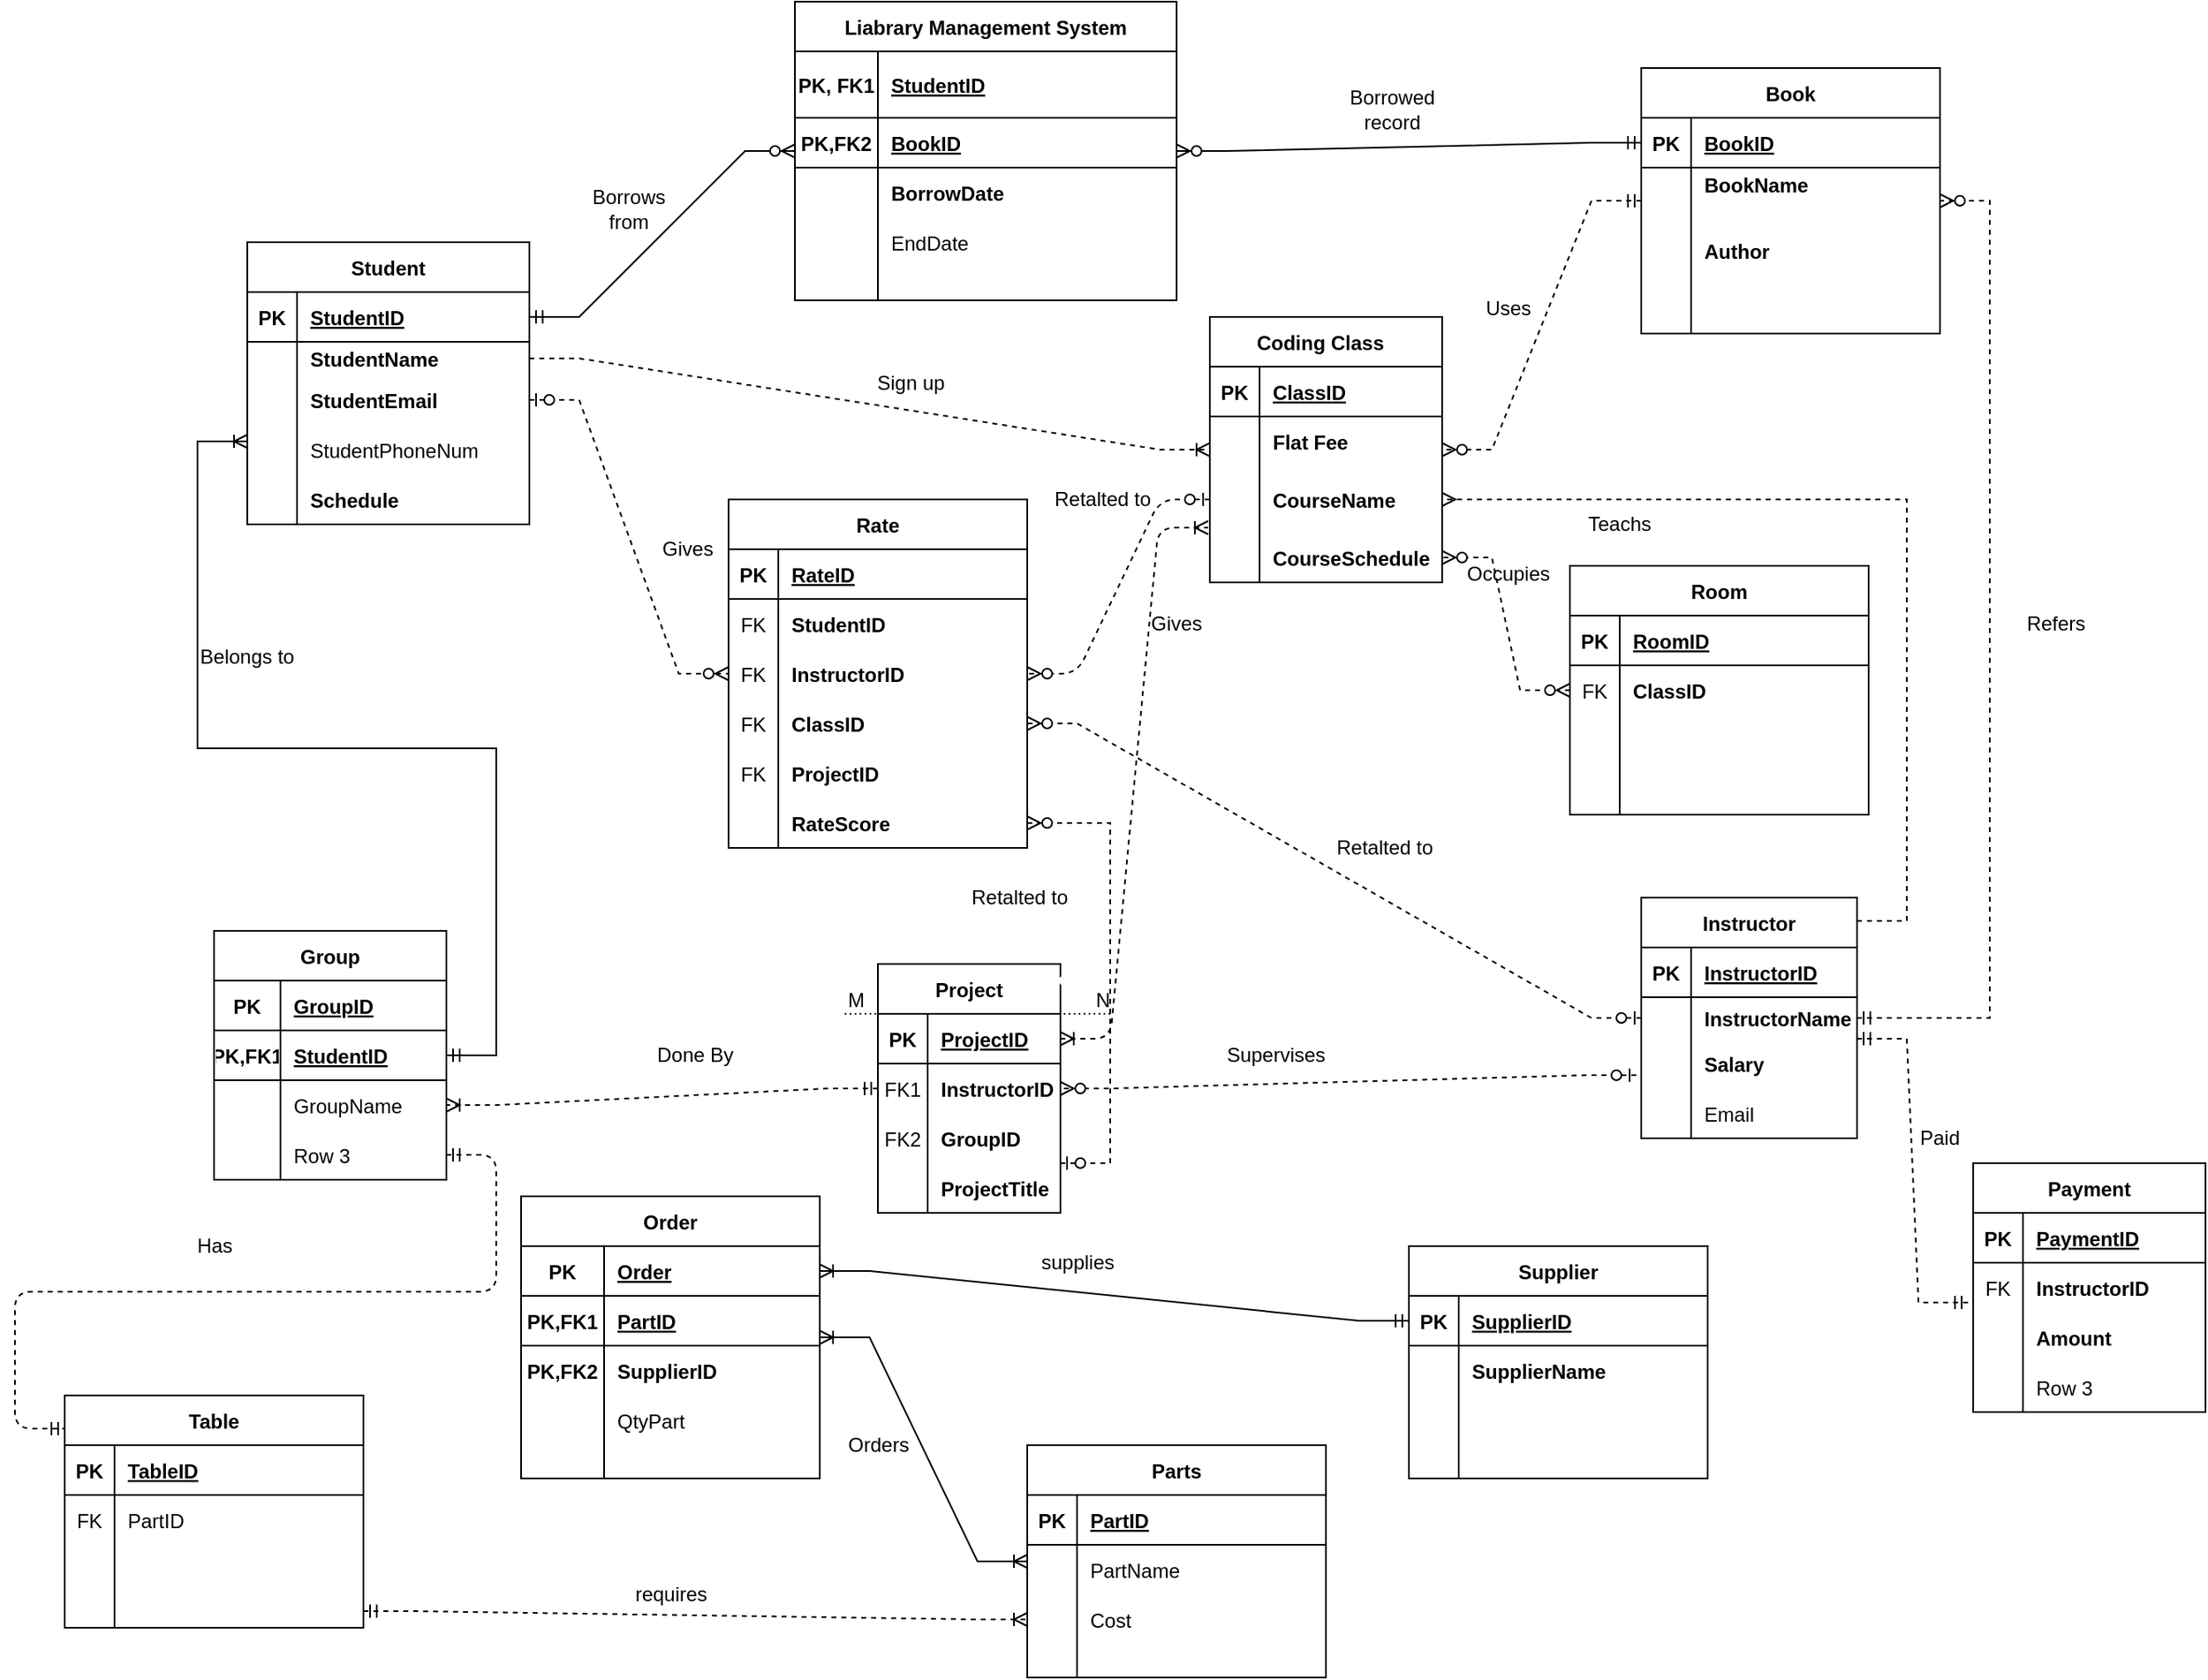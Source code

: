 <mxfile version="16.5.3" type="device"><diagram id="EQ5qOWr93wdVhxYAwrkT" name="Page-1"><mxGraphModel dx="3076" dy="698" grid="1" gridSize="10" guides="1" tooltips="1" connect="1" arrows="1" fold="1" page="1" pageScale="1" pageWidth="1654" pageHeight="2336" math="0" shadow="0"><root><mxCell id="0"/><mxCell id="1" parent="0"/><mxCell id="2z14zYSLb45TOyjpX8O0-2" value="Student" style="shape=table;startSize=30;container=1;collapsible=1;childLayout=tableLayout;fixedRows=1;rowLines=0;fontStyle=1;align=center;resizeLast=1;" parent="1" vertex="1"><mxGeometry x="-30" y="275" width="170" height="170" as="geometry"/></mxCell><mxCell id="2z14zYSLb45TOyjpX8O0-3" value="" style="shape=tableRow;horizontal=0;startSize=0;swimlaneHead=0;swimlaneBody=0;fillColor=none;collapsible=0;dropTarget=0;points=[[0,0.5],[1,0.5]];portConstraint=eastwest;top=0;left=0;right=0;bottom=1;" parent="2z14zYSLb45TOyjpX8O0-2" vertex="1"><mxGeometry y="30" width="170" height="30" as="geometry"/></mxCell><mxCell id="2z14zYSLb45TOyjpX8O0-4" value="PK" style="shape=partialRectangle;connectable=0;fillColor=none;top=0;left=0;bottom=0;right=0;fontStyle=1;overflow=hidden;" parent="2z14zYSLb45TOyjpX8O0-3" vertex="1"><mxGeometry width="30" height="30" as="geometry"><mxRectangle width="30" height="30" as="alternateBounds"/></mxGeometry></mxCell><mxCell id="2z14zYSLb45TOyjpX8O0-5" value="StudentID" style="shape=partialRectangle;connectable=0;fillColor=none;top=0;left=0;bottom=0;right=0;align=left;spacingLeft=6;fontStyle=5;overflow=hidden;" parent="2z14zYSLb45TOyjpX8O0-3" vertex="1"><mxGeometry x="30" width="140" height="30" as="geometry"><mxRectangle width="140" height="30" as="alternateBounds"/></mxGeometry></mxCell><mxCell id="2z14zYSLb45TOyjpX8O0-6" value="" style="shape=tableRow;horizontal=0;startSize=0;swimlaneHead=0;swimlaneBody=0;fillColor=none;collapsible=0;dropTarget=0;points=[[0,0.5],[1,0.5]];portConstraint=eastwest;top=0;left=0;right=0;bottom=0;" parent="2z14zYSLb45TOyjpX8O0-2" vertex="1"><mxGeometry y="60" width="170" height="20" as="geometry"/></mxCell><mxCell id="2z14zYSLb45TOyjpX8O0-7" value="" style="shape=partialRectangle;connectable=0;fillColor=none;top=0;left=0;bottom=0;right=0;editable=1;overflow=hidden;" parent="2z14zYSLb45TOyjpX8O0-6" vertex="1"><mxGeometry width="30" height="20" as="geometry"><mxRectangle width="30" height="20" as="alternateBounds"/></mxGeometry></mxCell><mxCell id="2z14zYSLb45TOyjpX8O0-8" value="StudentName" style="shape=partialRectangle;connectable=0;fillColor=none;top=0;left=0;bottom=0;right=0;align=left;spacingLeft=6;overflow=hidden;fontStyle=1" parent="2z14zYSLb45TOyjpX8O0-6" vertex="1"><mxGeometry x="30" width="140" height="20" as="geometry"><mxRectangle width="140" height="20" as="alternateBounds"/></mxGeometry></mxCell><mxCell id="2z14zYSLb45TOyjpX8O0-9" value="" style="shape=tableRow;horizontal=0;startSize=0;swimlaneHead=0;swimlaneBody=0;fillColor=none;collapsible=0;dropTarget=0;points=[[0,0.5],[1,0.5]];portConstraint=eastwest;top=0;left=0;right=0;bottom=0;" parent="2z14zYSLb45TOyjpX8O0-2" vertex="1"><mxGeometry y="80" width="170" height="30" as="geometry"/></mxCell><mxCell id="2z14zYSLb45TOyjpX8O0-10" value="" style="shape=partialRectangle;connectable=0;fillColor=none;top=0;left=0;bottom=0;right=0;editable=1;overflow=hidden;" parent="2z14zYSLb45TOyjpX8O0-9" vertex="1"><mxGeometry width="30" height="30" as="geometry"><mxRectangle width="30" height="30" as="alternateBounds"/></mxGeometry></mxCell><mxCell id="2z14zYSLb45TOyjpX8O0-11" value="StudentEmail" style="shape=partialRectangle;connectable=0;fillColor=none;top=0;left=0;bottom=0;right=0;align=left;spacingLeft=6;overflow=hidden;fontStyle=1" parent="2z14zYSLb45TOyjpX8O0-9" vertex="1"><mxGeometry x="30" width="140" height="30" as="geometry"><mxRectangle width="140" height="30" as="alternateBounds"/></mxGeometry></mxCell><mxCell id="2z14zYSLb45TOyjpX8O0-12" value="" style="shape=tableRow;horizontal=0;startSize=0;swimlaneHead=0;swimlaneBody=0;fillColor=none;collapsible=0;dropTarget=0;points=[[0,0.5],[1,0.5]];portConstraint=eastwest;top=0;left=0;right=0;bottom=0;" parent="2z14zYSLb45TOyjpX8O0-2" vertex="1"><mxGeometry y="110" width="170" height="30" as="geometry"/></mxCell><mxCell id="2z14zYSLb45TOyjpX8O0-13" value="" style="shape=partialRectangle;connectable=0;fillColor=none;top=0;left=0;bottom=0;right=0;editable=1;overflow=hidden;" parent="2z14zYSLb45TOyjpX8O0-12" vertex="1"><mxGeometry width="30" height="30" as="geometry"><mxRectangle width="30" height="30" as="alternateBounds"/></mxGeometry></mxCell><mxCell id="2z14zYSLb45TOyjpX8O0-14" value="StudentPhoneNum" style="shape=partialRectangle;connectable=0;fillColor=none;top=0;left=0;bottom=0;right=0;align=left;spacingLeft=6;overflow=hidden;" parent="2z14zYSLb45TOyjpX8O0-12" vertex="1"><mxGeometry x="30" width="140" height="30" as="geometry"><mxRectangle width="140" height="30" as="alternateBounds"/></mxGeometry></mxCell><mxCell id="RfTVZEqF7JmHOjKZGBLn-148" value="" style="shape=tableRow;horizontal=0;startSize=0;swimlaneHead=0;swimlaneBody=0;fillColor=none;collapsible=0;dropTarget=0;points=[[0,0.5],[1,0.5]];portConstraint=eastwest;top=0;left=0;right=0;bottom=0;" parent="2z14zYSLb45TOyjpX8O0-2" vertex="1"><mxGeometry y="140" width="170" height="30" as="geometry"/></mxCell><mxCell id="RfTVZEqF7JmHOjKZGBLn-149" value="" style="shape=partialRectangle;connectable=0;fillColor=none;top=0;left=0;bottom=0;right=0;editable=1;overflow=hidden;" parent="RfTVZEqF7JmHOjKZGBLn-148" vertex="1"><mxGeometry width="30" height="30" as="geometry"><mxRectangle width="30" height="30" as="alternateBounds"/></mxGeometry></mxCell><mxCell id="RfTVZEqF7JmHOjKZGBLn-150" value="Schedule" style="shape=partialRectangle;connectable=0;fillColor=none;top=0;left=0;bottom=0;right=0;align=left;spacingLeft=6;overflow=hidden;fontStyle=1" parent="RfTVZEqF7JmHOjKZGBLn-148" vertex="1"><mxGeometry x="30" width="140" height="30" as="geometry"><mxRectangle width="140" height="30" as="alternateBounds"/></mxGeometry></mxCell><mxCell id="2z14zYSLb45TOyjpX8O0-20" value="Coding Class  " style="shape=table;startSize=30;container=1;collapsible=1;childLayout=tableLayout;fixedRows=1;rowLines=0;fontStyle=1;align=center;resizeLast=1;" parent="1" vertex="1"><mxGeometry x="550" y="320" width="140" height="160" as="geometry"/></mxCell><mxCell id="2z14zYSLb45TOyjpX8O0-21" value="" style="shape=tableRow;horizontal=0;startSize=0;swimlaneHead=0;swimlaneBody=0;fillColor=none;collapsible=0;dropTarget=0;points=[[0,0.5],[1,0.5]];portConstraint=eastwest;top=0;left=0;right=0;bottom=1;" parent="2z14zYSLb45TOyjpX8O0-20" vertex="1"><mxGeometry y="30" width="140" height="30" as="geometry"/></mxCell><mxCell id="2z14zYSLb45TOyjpX8O0-22" value="PK" style="shape=partialRectangle;connectable=0;fillColor=none;top=0;left=0;bottom=0;right=0;fontStyle=1;overflow=hidden;" parent="2z14zYSLb45TOyjpX8O0-21" vertex="1"><mxGeometry width="30" height="30" as="geometry"><mxRectangle width="30" height="30" as="alternateBounds"/></mxGeometry></mxCell><mxCell id="2z14zYSLb45TOyjpX8O0-23" value="ClassID" style="shape=partialRectangle;connectable=0;fillColor=none;top=0;left=0;bottom=0;right=0;align=left;spacingLeft=6;fontStyle=5;overflow=hidden;" parent="2z14zYSLb45TOyjpX8O0-21" vertex="1"><mxGeometry x="30" width="110" height="30" as="geometry"><mxRectangle width="110" height="30" as="alternateBounds"/></mxGeometry></mxCell><mxCell id="2z14zYSLb45TOyjpX8O0-24" value="" style="shape=tableRow;horizontal=0;startSize=0;swimlaneHead=0;swimlaneBody=0;fillColor=none;collapsible=0;dropTarget=0;points=[[0,0.5],[1,0.5]];portConstraint=eastwest;top=0;left=0;right=0;bottom=0;" parent="2z14zYSLb45TOyjpX8O0-20" vertex="1"><mxGeometry y="60" width="140" height="30" as="geometry"/></mxCell><mxCell id="2z14zYSLb45TOyjpX8O0-25" value="" style="shape=partialRectangle;connectable=0;fillColor=none;top=0;left=0;bottom=0;right=0;editable=1;overflow=hidden;" parent="2z14zYSLb45TOyjpX8O0-24" vertex="1"><mxGeometry width="30" height="30" as="geometry"><mxRectangle width="30" height="30" as="alternateBounds"/></mxGeometry></mxCell><mxCell id="2z14zYSLb45TOyjpX8O0-26" value="Flat Fee" style="shape=partialRectangle;connectable=0;fillColor=none;top=0;left=0;bottom=0;right=0;align=left;spacingLeft=6;overflow=hidden;fontStyle=1" parent="2z14zYSLb45TOyjpX8O0-24" vertex="1"><mxGeometry x="30" width="110" height="30" as="geometry"><mxRectangle width="110" height="30" as="alternateBounds"/></mxGeometry></mxCell><mxCell id="2z14zYSLb45TOyjpX8O0-27" value="" style="shape=tableRow;horizontal=0;startSize=0;swimlaneHead=0;swimlaneBody=0;fillColor=none;collapsible=0;dropTarget=0;points=[[0,0.5],[1,0.5]];portConstraint=eastwest;top=0;left=0;right=0;bottom=0;" parent="2z14zYSLb45TOyjpX8O0-20" vertex="1"><mxGeometry y="90" width="140" height="40" as="geometry"/></mxCell><mxCell id="2z14zYSLb45TOyjpX8O0-28" value="" style="shape=partialRectangle;connectable=0;fillColor=none;top=0;left=0;bottom=0;right=0;editable=1;overflow=hidden;" parent="2z14zYSLb45TOyjpX8O0-27" vertex="1"><mxGeometry width="30" height="40" as="geometry"><mxRectangle width="30" height="40" as="alternateBounds"/></mxGeometry></mxCell><mxCell id="2z14zYSLb45TOyjpX8O0-29" value="CourseName" style="shape=partialRectangle;connectable=0;fillColor=none;top=0;left=0;bottom=0;right=0;align=left;spacingLeft=6;overflow=hidden;fontStyle=1" parent="2z14zYSLb45TOyjpX8O0-27" vertex="1"><mxGeometry x="30" width="110" height="40" as="geometry"><mxRectangle width="110" height="40" as="alternateBounds"/></mxGeometry></mxCell><mxCell id="2z14zYSLb45TOyjpX8O0-30" value="" style="shape=tableRow;horizontal=0;startSize=0;swimlaneHead=0;swimlaneBody=0;fillColor=none;collapsible=0;dropTarget=0;points=[[0,0.5],[1,0.5]];portConstraint=eastwest;top=0;left=0;right=0;bottom=0;" parent="2z14zYSLb45TOyjpX8O0-20" vertex="1"><mxGeometry y="130" width="140" height="30" as="geometry"/></mxCell><mxCell id="2z14zYSLb45TOyjpX8O0-31" value="" style="shape=partialRectangle;connectable=0;fillColor=none;top=0;left=0;bottom=0;right=0;editable=1;overflow=hidden;" parent="2z14zYSLb45TOyjpX8O0-30" vertex="1"><mxGeometry width="30" height="30" as="geometry"><mxRectangle width="30" height="30" as="alternateBounds"/></mxGeometry></mxCell><mxCell id="2z14zYSLb45TOyjpX8O0-32" value="CourseSchedule" style="shape=partialRectangle;connectable=0;fillColor=none;top=0;left=0;bottom=0;right=0;align=left;spacingLeft=6;overflow=hidden;fontStyle=1" parent="2z14zYSLb45TOyjpX8O0-30" vertex="1"><mxGeometry x="30" width="110" height="30" as="geometry"><mxRectangle width="110" height="30" as="alternateBounds"/></mxGeometry></mxCell><mxCell id="2z14zYSLb45TOyjpX8O0-48" value="Project" style="shape=table;startSize=30;container=1;collapsible=1;childLayout=tableLayout;fixedRows=1;rowLines=0;fontStyle=1;align=center;resizeLast=1;" parent="1" vertex="1"><mxGeometry x="350" y="710" width="110" height="150" as="geometry"/></mxCell><mxCell id="2z14zYSLb45TOyjpX8O0-49" value="" style="shape=tableRow;horizontal=0;startSize=0;swimlaneHead=0;swimlaneBody=0;fillColor=none;collapsible=0;dropTarget=0;points=[[0,0.5],[1,0.5]];portConstraint=eastwest;top=0;left=0;right=0;bottom=1;" parent="2z14zYSLb45TOyjpX8O0-48" vertex="1"><mxGeometry y="30" width="110" height="30" as="geometry"/></mxCell><mxCell id="2z14zYSLb45TOyjpX8O0-50" value="PK" style="shape=partialRectangle;connectable=0;fillColor=none;top=0;left=0;bottom=0;right=0;fontStyle=1;overflow=hidden;" parent="2z14zYSLb45TOyjpX8O0-49" vertex="1"><mxGeometry width="30" height="30" as="geometry"><mxRectangle width="30" height="30" as="alternateBounds"/></mxGeometry></mxCell><mxCell id="2z14zYSLb45TOyjpX8O0-51" value="ProjectID" style="shape=partialRectangle;connectable=0;fillColor=none;top=0;left=0;bottom=0;right=0;align=left;spacingLeft=6;fontStyle=5;overflow=hidden;" parent="2z14zYSLb45TOyjpX8O0-49" vertex="1"><mxGeometry x="30" width="80" height="30" as="geometry"><mxRectangle width="80" height="30" as="alternateBounds"/></mxGeometry></mxCell><mxCell id="2z14zYSLb45TOyjpX8O0-52" value="" style="shape=tableRow;horizontal=0;startSize=0;swimlaneHead=0;swimlaneBody=0;fillColor=none;collapsible=0;dropTarget=0;points=[[0,0.5],[1,0.5]];portConstraint=eastwest;top=0;left=0;right=0;bottom=0;" parent="2z14zYSLb45TOyjpX8O0-48" vertex="1"><mxGeometry y="60" width="110" height="30" as="geometry"/></mxCell><mxCell id="2z14zYSLb45TOyjpX8O0-53" value="FK1" style="shape=partialRectangle;connectable=0;fillColor=none;top=0;left=0;bottom=0;right=0;editable=1;overflow=hidden;" parent="2z14zYSLb45TOyjpX8O0-52" vertex="1"><mxGeometry width="30" height="30" as="geometry"><mxRectangle width="30" height="30" as="alternateBounds"/></mxGeometry></mxCell><mxCell id="2z14zYSLb45TOyjpX8O0-54" value="InstructorID" style="shape=partialRectangle;connectable=0;fillColor=none;top=0;left=0;bottom=0;right=0;align=left;spacingLeft=6;overflow=hidden;fontStyle=1" parent="2z14zYSLb45TOyjpX8O0-52" vertex="1"><mxGeometry x="30" width="80" height="30" as="geometry"><mxRectangle width="80" height="30" as="alternateBounds"/></mxGeometry></mxCell><mxCell id="2z14zYSLb45TOyjpX8O0-55" value="" style="shape=tableRow;horizontal=0;startSize=0;swimlaneHead=0;swimlaneBody=0;fillColor=none;collapsible=0;dropTarget=0;points=[[0,0.5],[1,0.5]];portConstraint=eastwest;top=0;left=0;right=0;bottom=0;" parent="2z14zYSLb45TOyjpX8O0-48" vertex="1"><mxGeometry y="90" width="110" height="30" as="geometry"/></mxCell><mxCell id="2z14zYSLb45TOyjpX8O0-56" value="FK2" style="shape=partialRectangle;connectable=0;fillColor=none;top=0;left=0;bottom=0;right=0;editable=1;overflow=hidden;" parent="2z14zYSLb45TOyjpX8O0-55" vertex="1"><mxGeometry width="30" height="30" as="geometry"><mxRectangle width="30" height="30" as="alternateBounds"/></mxGeometry></mxCell><mxCell id="2z14zYSLb45TOyjpX8O0-57" value="GroupID" style="shape=partialRectangle;connectable=0;fillColor=none;top=0;left=0;bottom=0;right=0;align=left;spacingLeft=6;overflow=hidden;fontStyle=1" parent="2z14zYSLb45TOyjpX8O0-55" vertex="1"><mxGeometry x="30" width="80" height="30" as="geometry"><mxRectangle width="80" height="30" as="alternateBounds"/></mxGeometry></mxCell><mxCell id="2z14zYSLb45TOyjpX8O0-58" value="" style="shape=tableRow;horizontal=0;startSize=0;swimlaneHead=0;swimlaneBody=0;fillColor=none;collapsible=0;dropTarget=0;points=[[0,0.5],[1,0.5]];portConstraint=eastwest;top=0;left=0;right=0;bottom=0;" parent="2z14zYSLb45TOyjpX8O0-48" vertex="1"><mxGeometry y="120" width="110" height="30" as="geometry"/></mxCell><mxCell id="2z14zYSLb45TOyjpX8O0-59" value="" style="shape=partialRectangle;connectable=0;fillColor=none;top=0;left=0;bottom=0;right=0;editable=1;overflow=hidden;" parent="2z14zYSLb45TOyjpX8O0-58" vertex="1"><mxGeometry width="30" height="30" as="geometry"><mxRectangle width="30" height="30" as="alternateBounds"/></mxGeometry></mxCell><mxCell id="2z14zYSLb45TOyjpX8O0-60" value="ProjectTitle" style="shape=partialRectangle;connectable=0;fillColor=none;top=0;left=0;bottom=0;right=0;align=left;spacingLeft=6;overflow=hidden;fontStyle=1" parent="2z14zYSLb45TOyjpX8O0-58" vertex="1"><mxGeometry x="30" width="80" height="30" as="geometry"><mxRectangle width="80" height="30" as="alternateBounds"/></mxGeometry></mxCell><mxCell id="2z14zYSLb45TOyjpX8O0-74" value="Instructor" style="shape=table;startSize=30;container=1;collapsible=1;childLayout=tableLayout;fixedRows=1;rowLines=0;fontStyle=1;align=center;resizeLast=1;" parent="1" vertex="1"><mxGeometry x="810" y="670" width="130" height="145" as="geometry"/></mxCell><mxCell id="2z14zYSLb45TOyjpX8O0-75" value="" style="shape=tableRow;horizontal=0;startSize=0;swimlaneHead=0;swimlaneBody=0;fillColor=none;collapsible=0;dropTarget=0;points=[[0,0.5],[1,0.5]];portConstraint=eastwest;top=0;left=0;right=0;bottom=1;" parent="2z14zYSLb45TOyjpX8O0-74" vertex="1"><mxGeometry y="30" width="130" height="30" as="geometry"/></mxCell><mxCell id="2z14zYSLb45TOyjpX8O0-76" value="PK" style="shape=partialRectangle;connectable=0;fillColor=none;top=0;left=0;bottom=0;right=0;fontStyle=1;overflow=hidden;" parent="2z14zYSLb45TOyjpX8O0-75" vertex="1"><mxGeometry width="30" height="30" as="geometry"><mxRectangle width="30" height="30" as="alternateBounds"/></mxGeometry></mxCell><mxCell id="2z14zYSLb45TOyjpX8O0-77" value="InstructorID" style="shape=partialRectangle;connectable=0;fillColor=none;top=0;left=0;bottom=0;right=0;align=left;spacingLeft=6;fontStyle=5;overflow=hidden;" parent="2z14zYSLb45TOyjpX8O0-75" vertex="1"><mxGeometry x="30" width="100" height="30" as="geometry"><mxRectangle width="100" height="30" as="alternateBounds"/></mxGeometry></mxCell><mxCell id="2z14zYSLb45TOyjpX8O0-78" value="" style="shape=tableRow;horizontal=0;startSize=0;swimlaneHead=0;swimlaneBody=0;fillColor=none;collapsible=0;dropTarget=0;points=[[0,0.5],[1,0.5]];portConstraint=eastwest;top=0;left=0;right=0;bottom=0;" parent="2z14zYSLb45TOyjpX8O0-74" vertex="1"><mxGeometry y="60" width="130" height="25" as="geometry"/></mxCell><mxCell id="2z14zYSLb45TOyjpX8O0-79" value="" style="shape=partialRectangle;connectable=0;fillColor=none;top=0;left=0;bottom=0;right=0;editable=1;overflow=hidden;" parent="2z14zYSLb45TOyjpX8O0-78" vertex="1"><mxGeometry width="30" height="25" as="geometry"><mxRectangle width="30" height="25" as="alternateBounds"/></mxGeometry></mxCell><mxCell id="2z14zYSLb45TOyjpX8O0-80" value="InstructorName" style="shape=partialRectangle;connectable=0;fillColor=none;top=0;left=0;bottom=0;right=0;align=left;spacingLeft=6;overflow=hidden;fontStyle=1" parent="2z14zYSLb45TOyjpX8O0-78" vertex="1"><mxGeometry x="30" width="100" height="25" as="geometry"><mxRectangle width="100" height="25" as="alternateBounds"/></mxGeometry></mxCell><mxCell id="2z14zYSLb45TOyjpX8O0-81" value="" style="shape=tableRow;horizontal=0;startSize=0;swimlaneHead=0;swimlaneBody=0;fillColor=none;collapsible=0;dropTarget=0;points=[[0,0.5],[1,0.5]];portConstraint=eastwest;top=0;left=0;right=0;bottom=0;" parent="2z14zYSLb45TOyjpX8O0-74" vertex="1"><mxGeometry y="85" width="130" height="30" as="geometry"/></mxCell><mxCell id="2z14zYSLb45TOyjpX8O0-82" value="" style="shape=partialRectangle;connectable=0;fillColor=none;top=0;left=0;bottom=0;right=0;editable=1;overflow=hidden;" parent="2z14zYSLb45TOyjpX8O0-81" vertex="1"><mxGeometry width="30" height="30" as="geometry"><mxRectangle width="30" height="30" as="alternateBounds"/></mxGeometry></mxCell><mxCell id="2z14zYSLb45TOyjpX8O0-83" value="Salary" style="shape=partialRectangle;connectable=0;fillColor=none;top=0;left=0;bottom=0;right=0;align=left;spacingLeft=6;overflow=hidden;fontStyle=1" parent="2z14zYSLb45TOyjpX8O0-81" vertex="1"><mxGeometry x="30" width="100" height="30" as="geometry"><mxRectangle width="100" height="30" as="alternateBounds"/></mxGeometry></mxCell><mxCell id="2z14zYSLb45TOyjpX8O0-84" value="" style="shape=tableRow;horizontal=0;startSize=0;swimlaneHead=0;swimlaneBody=0;fillColor=none;collapsible=0;dropTarget=0;points=[[0,0.5],[1,0.5]];portConstraint=eastwest;top=0;left=0;right=0;bottom=0;" parent="2z14zYSLb45TOyjpX8O0-74" vertex="1"><mxGeometry y="115" width="130" height="30" as="geometry"/></mxCell><mxCell id="2z14zYSLb45TOyjpX8O0-85" value="" style="shape=partialRectangle;connectable=0;fillColor=none;top=0;left=0;bottom=0;right=0;editable=1;overflow=hidden;" parent="2z14zYSLb45TOyjpX8O0-84" vertex="1"><mxGeometry width="30" height="30" as="geometry"><mxRectangle width="30" height="30" as="alternateBounds"/></mxGeometry></mxCell><mxCell id="2z14zYSLb45TOyjpX8O0-86" value="Email" style="shape=partialRectangle;connectable=0;fillColor=none;top=0;left=0;bottom=0;right=0;align=left;spacingLeft=6;overflow=hidden;" parent="2z14zYSLb45TOyjpX8O0-84" vertex="1"><mxGeometry x="30" width="100" height="30" as="geometry"><mxRectangle width="100" height="30" as="alternateBounds"/></mxGeometry></mxCell><mxCell id="2z14zYSLb45TOyjpX8O0-115" value="Payment" style="shape=table;startSize=30;container=1;collapsible=1;childLayout=tableLayout;fixedRows=1;rowLines=0;fontStyle=1;align=center;resizeLast=1;" parent="1" vertex="1"><mxGeometry x="1010" y="830" width="140" height="150" as="geometry"/></mxCell><mxCell id="2z14zYSLb45TOyjpX8O0-116" value="" style="shape=tableRow;horizontal=0;startSize=0;swimlaneHead=0;swimlaneBody=0;fillColor=none;collapsible=0;dropTarget=0;points=[[0,0.5],[1,0.5]];portConstraint=eastwest;top=0;left=0;right=0;bottom=1;" parent="2z14zYSLb45TOyjpX8O0-115" vertex="1"><mxGeometry y="30" width="140" height="30" as="geometry"/></mxCell><mxCell id="2z14zYSLb45TOyjpX8O0-117" value="PK" style="shape=partialRectangle;connectable=0;fillColor=none;top=0;left=0;bottom=0;right=0;fontStyle=1;overflow=hidden;" parent="2z14zYSLb45TOyjpX8O0-116" vertex="1"><mxGeometry width="30" height="30" as="geometry"><mxRectangle width="30" height="30" as="alternateBounds"/></mxGeometry></mxCell><mxCell id="2z14zYSLb45TOyjpX8O0-118" value="PaymentID" style="shape=partialRectangle;connectable=0;fillColor=none;top=0;left=0;bottom=0;right=0;align=left;spacingLeft=6;fontStyle=5;overflow=hidden;" parent="2z14zYSLb45TOyjpX8O0-116" vertex="1"><mxGeometry x="30" width="110" height="30" as="geometry"><mxRectangle width="110" height="30" as="alternateBounds"/></mxGeometry></mxCell><mxCell id="2z14zYSLb45TOyjpX8O0-119" value="" style="shape=tableRow;horizontal=0;startSize=0;swimlaneHead=0;swimlaneBody=0;fillColor=none;collapsible=0;dropTarget=0;points=[[0,0.5],[1,0.5]];portConstraint=eastwest;top=0;left=0;right=0;bottom=0;" parent="2z14zYSLb45TOyjpX8O0-115" vertex="1"><mxGeometry y="60" width="140" height="30" as="geometry"/></mxCell><mxCell id="2z14zYSLb45TOyjpX8O0-120" value="FK" style="shape=partialRectangle;connectable=0;fillColor=none;top=0;left=0;bottom=0;right=0;editable=1;overflow=hidden;" parent="2z14zYSLb45TOyjpX8O0-119" vertex="1"><mxGeometry width="30" height="30" as="geometry"><mxRectangle width="30" height="30" as="alternateBounds"/></mxGeometry></mxCell><mxCell id="2z14zYSLb45TOyjpX8O0-121" value="InstructorID" style="shape=partialRectangle;connectable=0;fillColor=none;top=0;left=0;bottom=0;right=0;align=left;spacingLeft=6;overflow=hidden;fontStyle=1" parent="2z14zYSLb45TOyjpX8O0-119" vertex="1"><mxGeometry x="30" width="110" height="30" as="geometry"><mxRectangle width="110" height="30" as="alternateBounds"/></mxGeometry></mxCell><mxCell id="2z14zYSLb45TOyjpX8O0-122" value="" style="shape=tableRow;horizontal=0;startSize=0;swimlaneHead=0;swimlaneBody=0;fillColor=none;collapsible=0;dropTarget=0;points=[[0,0.5],[1,0.5]];portConstraint=eastwest;top=0;left=0;right=0;bottom=0;" parent="2z14zYSLb45TOyjpX8O0-115" vertex="1"><mxGeometry y="90" width="140" height="30" as="geometry"/></mxCell><mxCell id="2z14zYSLb45TOyjpX8O0-123" value="" style="shape=partialRectangle;connectable=0;fillColor=none;top=0;left=0;bottom=0;right=0;editable=1;overflow=hidden;" parent="2z14zYSLb45TOyjpX8O0-122" vertex="1"><mxGeometry width="30" height="30" as="geometry"><mxRectangle width="30" height="30" as="alternateBounds"/></mxGeometry></mxCell><mxCell id="2z14zYSLb45TOyjpX8O0-124" value="Amount" style="shape=partialRectangle;connectable=0;fillColor=none;top=0;left=0;bottom=0;right=0;align=left;spacingLeft=6;overflow=hidden;fontStyle=1" parent="2z14zYSLb45TOyjpX8O0-122" vertex="1"><mxGeometry x="30" width="110" height="30" as="geometry"><mxRectangle width="110" height="30" as="alternateBounds"/></mxGeometry></mxCell><mxCell id="2z14zYSLb45TOyjpX8O0-125" value="" style="shape=tableRow;horizontal=0;startSize=0;swimlaneHead=0;swimlaneBody=0;fillColor=none;collapsible=0;dropTarget=0;points=[[0,0.5],[1,0.5]];portConstraint=eastwest;top=0;left=0;right=0;bottom=0;" parent="2z14zYSLb45TOyjpX8O0-115" vertex="1"><mxGeometry y="120" width="140" height="30" as="geometry"/></mxCell><mxCell id="2z14zYSLb45TOyjpX8O0-126" value="" style="shape=partialRectangle;connectable=0;fillColor=none;top=0;left=0;bottom=0;right=0;editable=1;overflow=hidden;" parent="2z14zYSLb45TOyjpX8O0-125" vertex="1"><mxGeometry width="30" height="30" as="geometry"><mxRectangle width="30" height="30" as="alternateBounds"/></mxGeometry></mxCell><mxCell id="2z14zYSLb45TOyjpX8O0-127" value="Row 3" style="shape=partialRectangle;connectable=0;fillColor=none;top=0;left=0;bottom=0;right=0;align=left;spacingLeft=6;overflow=hidden;" parent="2z14zYSLb45TOyjpX8O0-125" vertex="1"><mxGeometry x="30" width="110" height="30" as="geometry"><mxRectangle width="110" height="30" as="alternateBounds"/></mxGeometry></mxCell><mxCell id="2z14zYSLb45TOyjpX8O0-128" value="" style="edgeStyle=entityRelationEdgeStyle;fontSize=12;html=1;endArrow=ERmandOne;startArrow=ERmandOne;rounded=0;exitX=1;exitY=0;exitDx=0;exitDy=0;exitPerimeter=0;entryX=-0.021;entryY=0.8;entryDx=0;entryDy=0;entryPerimeter=0;dashed=1;" parent="1" source="2z14zYSLb45TOyjpX8O0-81" target="2z14zYSLb45TOyjpX8O0-119" edge="1"><mxGeometry width="100" height="100" relative="1" as="geometry"><mxPoint x="970" y="220" as="sourcePoint"/><mxPoint x="1070" y="120" as="targetPoint"/></mxGeometry></mxCell><mxCell id="2z14zYSLb45TOyjpX8O0-129" value="Paid" style="text;html=1;strokeColor=none;fillColor=none;align=center;verticalAlign=middle;whiteSpace=wrap;rounded=0;" parent="1" vertex="1"><mxGeometry x="960" y="800" width="60" height="30" as="geometry"/></mxCell><mxCell id="2z14zYSLb45TOyjpX8O0-130" value="" style="edgeStyle=entityRelationEdgeStyle;fontSize=12;html=1;endArrow=ERmany;rounded=0;dashed=1;" parent="1" target="2z14zYSLb45TOyjpX8O0-27" edge="1"><mxGeometry width="100" height="100" relative="1" as="geometry"><mxPoint x="940" y="684" as="sourcePoint"/><mxPoint x="700" y="135" as="targetPoint"/></mxGeometry></mxCell><mxCell id="2z14zYSLb45TOyjpX8O0-131" value="Teachs" style="text;html=1;strokeColor=none;fillColor=none;align=center;verticalAlign=middle;whiteSpace=wrap;rounded=0;" parent="1" vertex="1"><mxGeometry x="767" y="430" width="60" height="30" as="geometry"/></mxCell><mxCell id="2z14zYSLb45TOyjpX8O0-132" value="" style="edgeStyle=entityRelationEdgeStyle;fontSize=12;html=1;endArrow=ERzeroToMany;startArrow=ERzeroToOne;rounded=0;exitX=-0.023;exitY=0.733;exitDx=0;exitDy=0;exitPerimeter=0;dashed=1;" parent="1" source="2z14zYSLb45TOyjpX8O0-81" target="2z14zYSLb45TOyjpX8O0-48" edge="1"><mxGeometry width="100" height="100" relative="1" as="geometry"><mxPoint x="570" y="360" as="sourcePoint"/><mxPoint x="600" y="280" as="targetPoint"/></mxGeometry></mxCell><mxCell id="2z14zYSLb45TOyjpX8O0-133" value="Supervises" style="text;html=1;strokeColor=none;fillColor=none;align=center;verticalAlign=middle;whiteSpace=wrap;rounded=0;" parent="1" vertex="1"><mxGeometry x="560" y="750" width="60" height="30" as="geometry"/></mxCell><mxCell id="2z14zYSLb45TOyjpX8O0-135" value="Sign up" style="text;html=1;strokeColor=none;fillColor=none;align=center;verticalAlign=middle;whiteSpace=wrap;rounded=0;" parent="1" vertex="1"><mxGeometry x="340" y="345" width="60" height="30" as="geometry"/></mxCell><mxCell id="2z14zYSLb45TOyjpX8O0-136" value="Group" style="shape=table;startSize=30;container=1;collapsible=1;childLayout=tableLayout;fixedRows=1;rowLines=0;fontStyle=1;align=center;resizeLast=1;" parent="1" vertex="1"><mxGeometry x="-50" y="690" width="140" height="150" as="geometry"/></mxCell><mxCell id="2z14zYSLb45TOyjpX8O0-137" value="" style="shape=tableRow;horizontal=0;startSize=0;swimlaneHead=0;swimlaneBody=0;fillColor=none;collapsible=0;dropTarget=0;points=[[0,0.5],[1,0.5]];portConstraint=eastwest;top=0;left=0;right=0;bottom=1;" parent="2z14zYSLb45TOyjpX8O0-136" vertex="1"><mxGeometry y="30" width="140" height="30" as="geometry"/></mxCell><mxCell id="2z14zYSLb45TOyjpX8O0-138" value="PK" style="shape=partialRectangle;connectable=0;fillColor=none;top=0;left=0;bottom=0;right=0;fontStyle=1;overflow=hidden;" parent="2z14zYSLb45TOyjpX8O0-137" vertex="1"><mxGeometry width="40" height="30" as="geometry"><mxRectangle width="40" height="30" as="alternateBounds"/></mxGeometry></mxCell><mxCell id="2z14zYSLb45TOyjpX8O0-139" value="GroupID" style="shape=partialRectangle;connectable=0;fillColor=none;top=0;left=0;bottom=0;right=0;align=left;spacingLeft=6;fontStyle=5;overflow=hidden;" parent="2z14zYSLb45TOyjpX8O0-137" vertex="1"><mxGeometry x="40" width="100" height="30" as="geometry"><mxRectangle width="100" height="30" as="alternateBounds"/></mxGeometry></mxCell><mxCell id="gG86wYIAPnA8IQUgcWq0-11" value="" style="shape=tableRow;horizontal=0;startSize=0;swimlaneHead=0;swimlaneBody=0;fillColor=none;collapsible=0;dropTarget=0;points=[[0,0.5],[1,0.5]];portConstraint=eastwest;top=0;left=0;right=0;bottom=1;" parent="2z14zYSLb45TOyjpX8O0-136" vertex="1"><mxGeometry y="60" width="140" height="30" as="geometry"/></mxCell><mxCell id="gG86wYIAPnA8IQUgcWq0-12" value="PK,FK1" style="shape=partialRectangle;connectable=0;fillColor=none;top=0;left=0;bottom=0;right=0;fontStyle=1;overflow=hidden;" parent="gG86wYIAPnA8IQUgcWq0-11" vertex="1"><mxGeometry width="40" height="30" as="geometry"><mxRectangle width="40" height="30" as="alternateBounds"/></mxGeometry></mxCell><mxCell id="gG86wYIAPnA8IQUgcWq0-13" value="StudentID" style="shape=partialRectangle;connectable=0;fillColor=none;top=0;left=0;bottom=0;right=0;align=left;spacingLeft=6;fontStyle=5;overflow=hidden;" parent="gG86wYIAPnA8IQUgcWq0-11" vertex="1"><mxGeometry x="40" width="100" height="30" as="geometry"><mxRectangle width="100" height="30" as="alternateBounds"/></mxGeometry></mxCell><mxCell id="2z14zYSLb45TOyjpX8O0-143" value="" style="shape=tableRow;horizontal=0;startSize=0;swimlaneHead=0;swimlaneBody=0;fillColor=none;collapsible=0;dropTarget=0;points=[[0,0.5],[1,0.5]];portConstraint=eastwest;top=0;left=0;right=0;bottom=0;" parent="2z14zYSLb45TOyjpX8O0-136" vertex="1"><mxGeometry y="90" width="140" height="30" as="geometry"/></mxCell><mxCell id="2z14zYSLb45TOyjpX8O0-144" value="" style="shape=partialRectangle;connectable=0;fillColor=none;top=0;left=0;bottom=0;right=0;editable=1;overflow=hidden;" parent="2z14zYSLb45TOyjpX8O0-143" vertex="1"><mxGeometry width="40" height="30" as="geometry"><mxRectangle width="40" height="30" as="alternateBounds"/></mxGeometry></mxCell><mxCell id="2z14zYSLb45TOyjpX8O0-145" value="GroupName" style="shape=partialRectangle;connectable=0;fillColor=none;top=0;left=0;bottom=0;right=0;align=left;spacingLeft=6;overflow=hidden;" parent="2z14zYSLb45TOyjpX8O0-143" vertex="1"><mxGeometry x="40" width="100" height="30" as="geometry"><mxRectangle width="100" height="30" as="alternateBounds"/></mxGeometry></mxCell><mxCell id="2z14zYSLb45TOyjpX8O0-146" value="" style="shape=tableRow;horizontal=0;startSize=0;swimlaneHead=0;swimlaneBody=0;fillColor=none;collapsible=0;dropTarget=0;points=[[0,0.5],[1,0.5]];portConstraint=eastwest;top=0;left=0;right=0;bottom=0;" parent="2z14zYSLb45TOyjpX8O0-136" vertex="1"><mxGeometry y="120" width="140" height="30" as="geometry"/></mxCell><mxCell id="2z14zYSLb45TOyjpX8O0-147" value="" style="shape=partialRectangle;connectable=0;fillColor=none;top=0;left=0;bottom=0;right=0;editable=1;overflow=hidden;" parent="2z14zYSLb45TOyjpX8O0-146" vertex="1"><mxGeometry width="40" height="30" as="geometry"><mxRectangle width="40" height="30" as="alternateBounds"/></mxGeometry></mxCell><mxCell id="2z14zYSLb45TOyjpX8O0-148" value="Row 3" style="shape=partialRectangle;connectable=0;fillColor=none;top=0;left=0;bottom=0;right=0;align=left;spacingLeft=6;overflow=hidden;" parent="2z14zYSLb45TOyjpX8O0-146" vertex="1"><mxGeometry x="40" width="100" height="30" as="geometry"><mxRectangle width="100" height="30" as="alternateBounds"/></mxGeometry></mxCell><mxCell id="2z14zYSLb45TOyjpX8O0-153" value="Belongs to" style="text;html=1;strokeColor=none;fillColor=none;align=center;verticalAlign=middle;whiteSpace=wrap;rounded=0;" parent="1" vertex="1"><mxGeometry x="-60" y="510" width="60" height="30" as="geometry"/></mxCell><mxCell id="2z14zYSLb45TOyjpX8O0-155" value="" style="edgeStyle=entityRelationEdgeStyle;fontSize=12;html=1;endArrow=ERoneToMany;startArrow=ERmandOne;rounded=0;" parent="1" source="2z14zYSLb45TOyjpX8O0-136" edge="1"><mxGeometry width="100" height="100" relative="1" as="geometry"><mxPoint x="60" y="590" as="sourcePoint"/><mxPoint x="-30" y="395" as="targetPoint"/></mxGeometry></mxCell><mxCell id="2z14zYSLb45TOyjpX8O0-157" value="" style="edgeStyle=entityRelationEdgeStyle;fontSize=12;html=1;endArrow=ERoneToMany;startArrow=ERmandOne;rounded=0;dashed=1;" parent="1" source="2z14zYSLb45TOyjpX8O0-48" target="2z14zYSLb45TOyjpX8O0-143" edge="1"><mxGeometry width="100" height="100" relative="1" as="geometry"><mxPoint x="620" y="340" as="sourcePoint"/><mxPoint x="720" y="240" as="targetPoint"/></mxGeometry></mxCell><mxCell id="2z14zYSLb45TOyjpX8O0-159" value="Done By" style="text;html=1;strokeColor=none;fillColor=none;align=center;verticalAlign=middle;whiteSpace=wrap;rounded=0;" parent="1" vertex="1"><mxGeometry x="210" y="750" width="60" height="30" as="geometry"/></mxCell><mxCell id="2z14zYSLb45TOyjpX8O0-160" value="Book" style="shape=table;startSize=30;container=1;collapsible=1;childLayout=tableLayout;fixedRows=1;rowLines=0;fontStyle=1;align=center;resizeLast=1;" parent="1" vertex="1"><mxGeometry x="810" y="170" width="180" height="160" as="geometry"/></mxCell><mxCell id="2z14zYSLb45TOyjpX8O0-161" value="" style="shape=tableRow;horizontal=0;startSize=0;swimlaneHead=0;swimlaneBody=0;fillColor=none;collapsible=0;dropTarget=0;points=[[0,0.5],[1,0.5]];portConstraint=eastwest;top=0;left=0;right=0;bottom=1;" parent="2z14zYSLb45TOyjpX8O0-160" vertex="1"><mxGeometry y="30" width="180" height="30" as="geometry"/></mxCell><mxCell id="2z14zYSLb45TOyjpX8O0-162" value="PK" style="shape=partialRectangle;connectable=0;fillColor=none;top=0;left=0;bottom=0;right=0;fontStyle=1;overflow=hidden;" parent="2z14zYSLb45TOyjpX8O0-161" vertex="1"><mxGeometry width="30" height="30" as="geometry"><mxRectangle width="30" height="30" as="alternateBounds"/></mxGeometry></mxCell><mxCell id="2z14zYSLb45TOyjpX8O0-163" value="BookID" style="shape=partialRectangle;connectable=0;fillColor=none;top=0;left=0;bottom=0;right=0;align=left;spacingLeft=6;fontStyle=5;overflow=hidden;" parent="2z14zYSLb45TOyjpX8O0-161" vertex="1"><mxGeometry x="30" width="150" height="30" as="geometry"><mxRectangle width="150" height="30" as="alternateBounds"/></mxGeometry></mxCell><mxCell id="2z14zYSLb45TOyjpX8O0-164" value="" style="shape=tableRow;horizontal=0;startSize=0;swimlaneHead=0;swimlaneBody=0;fillColor=none;collapsible=0;dropTarget=0;points=[[0,0.5],[1,0.5]];portConstraint=eastwest;top=0;left=0;right=0;bottom=0;" parent="2z14zYSLb45TOyjpX8O0-160" vertex="1"><mxGeometry y="60" width="180" height="20" as="geometry"/></mxCell><mxCell id="2z14zYSLb45TOyjpX8O0-165" value="" style="shape=partialRectangle;connectable=0;fillColor=none;top=0;left=0;bottom=0;right=0;editable=1;overflow=hidden;" parent="2z14zYSLb45TOyjpX8O0-164" vertex="1"><mxGeometry width="30" height="20" as="geometry"><mxRectangle width="30" height="20" as="alternateBounds"/></mxGeometry></mxCell><mxCell id="2z14zYSLb45TOyjpX8O0-166" value="BookName" style="shape=partialRectangle;connectable=0;fillColor=none;top=0;left=0;bottom=0;right=0;align=left;spacingLeft=6;overflow=hidden;fontStyle=1" parent="2z14zYSLb45TOyjpX8O0-164" vertex="1"><mxGeometry x="30" width="150" height="20" as="geometry"><mxRectangle width="150" height="20" as="alternateBounds"/></mxGeometry></mxCell><mxCell id="2z14zYSLb45TOyjpX8O0-167" value="" style="shape=tableRow;horizontal=0;startSize=0;swimlaneHead=0;swimlaneBody=0;fillColor=none;collapsible=0;dropTarget=0;points=[[0,0.5],[1,0.5]];portConstraint=eastwest;top=0;left=0;right=0;bottom=0;" parent="2z14zYSLb45TOyjpX8O0-160" vertex="1"><mxGeometry y="80" width="180" height="60" as="geometry"/></mxCell><mxCell id="2z14zYSLb45TOyjpX8O0-168" value="" style="shape=partialRectangle;connectable=0;fillColor=none;top=0;left=0;bottom=0;right=0;editable=1;overflow=hidden;" parent="2z14zYSLb45TOyjpX8O0-167" vertex="1"><mxGeometry width="30" height="60" as="geometry"><mxRectangle width="30" height="60" as="alternateBounds"/></mxGeometry></mxCell><mxCell id="2z14zYSLb45TOyjpX8O0-169" value="Author" style="shape=partialRectangle;connectable=0;fillColor=none;top=0;left=0;bottom=0;right=0;align=left;spacingLeft=6;overflow=hidden;fontStyle=1" parent="2z14zYSLb45TOyjpX8O0-167" vertex="1"><mxGeometry x="30" width="150" height="60" as="geometry"><mxRectangle width="150" height="60" as="alternateBounds"/></mxGeometry></mxCell><mxCell id="2z14zYSLb45TOyjpX8O0-170" value="" style="shape=tableRow;horizontal=0;startSize=0;swimlaneHead=0;swimlaneBody=0;fillColor=none;collapsible=0;dropTarget=0;points=[[0,0.5],[1,0.5]];portConstraint=eastwest;top=0;left=0;right=0;bottom=0;" parent="2z14zYSLb45TOyjpX8O0-160" vertex="1"><mxGeometry y="140" width="180" height="20" as="geometry"/></mxCell><mxCell id="2z14zYSLb45TOyjpX8O0-171" value="" style="shape=partialRectangle;connectable=0;fillColor=none;top=0;left=0;bottom=0;right=0;editable=1;overflow=hidden;" parent="2z14zYSLb45TOyjpX8O0-170" vertex="1"><mxGeometry width="30" height="20" as="geometry"><mxRectangle width="30" height="20" as="alternateBounds"/></mxGeometry></mxCell><mxCell id="2z14zYSLb45TOyjpX8O0-172" value="" style="shape=partialRectangle;connectable=0;fillColor=none;top=0;left=0;bottom=0;right=0;align=left;spacingLeft=6;overflow=hidden;" parent="2z14zYSLb45TOyjpX8O0-170" vertex="1"><mxGeometry x="30" width="150" height="20" as="geometry"><mxRectangle width="150" height="20" as="alternateBounds"/></mxGeometry></mxCell><mxCell id="RfTVZEqF7JmHOjKZGBLn-1" value="" style="edgeStyle=entityRelationEdgeStyle;fontSize=12;html=1;endArrow=ERzeroToMany;startArrow=ERmandOne;rounded=0;dashed=1;" parent="1" source="2z14zYSLb45TOyjpX8O0-160" target="2z14zYSLb45TOyjpX8O0-20" edge="1"><mxGeometry width="100" height="100" relative="1" as="geometry"><mxPoint x="580" y="440" as="sourcePoint"/><mxPoint x="680" y="340" as="targetPoint"/></mxGeometry></mxCell><mxCell id="RfTVZEqF7JmHOjKZGBLn-2" value="Borrows from" style="text;html=1;strokeColor=none;fillColor=none;align=center;verticalAlign=middle;whiteSpace=wrap;rounded=0;" parent="1" vertex="1"><mxGeometry x="170" y="240" width="60" height="30" as="geometry"/></mxCell><mxCell id="RfTVZEqF7JmHOjKZGBLn-3" value="Uses" style="text;html=1;strokeColor=none;fillColor=none;align=center;verticalAlign=middle;whiteSpace=wrap;rounded=0;" parent="1" vertex="1"><mxGeometry x="700" y="300" width="60" height="30" as="geometry"/></mxCell><mxCell id="RfTVZEqF7JmHOjKZGBLn-5" value="Room" style="shape=table;startSize=30;container=1;collapsible=1;childLayout=tableLayout;fixedRows=1;rowLines=0;fontStyle=1;align=center;resizeLast=1;" parent="1" vertex="1"><mxGeometry x="767" y="470" width="180" height="150" as="geometry"/></mxCell><mxCell id="RfTVZEqF7JmHOjKZGBLn-6" value="" style="shape=tableRow;horizontal=0;startSize=0;swimlaneHead=0;swimlaneBody=0;fillColor=none;collapsible=0;dropTarget=0;points=[[0,0.5],[1,0.5]];portConstraint=eastwest;top=0;left=0;right=0;bottom=1;" parent="RfTVZEqF7JmHOjKZGBLn-5" vertex="1"><mxGeometry y="30" width="180" height="30" as="geometry"/></mxCell><mxCell id="RfTVZEqF7JmHOjKZGBLn-7" value="PK" style="shape=partialRectangle;connectable=0;fillColor=none;top=0;left=0;bottom=0;right=0;fontStyle=1;overflow=hidden;" parent="RfTVZEqF7JmHOjKZGBLn-6" vertex="1"><mxGeometry width="30" height="30" as="geometry"><mxRectangle width="30" height="30" as="alternateBounds"/></mxGeometry></mxCell><mxCell id="RfTVZEqF7JmHOjKZGBLn-8" value="RoomID" style="shape=partialRectangle;connectable=0;fillColor=none;top=0;left=0;bottom=0;right=0;align=left;spacingLeft=6;fontStyle=5;overflow=hidden;" parent="RfTVZEqF7JmHOjKZGBLn-6" vertex="1"><mxGeometry x="30" width="150" height="30" as="geometry"><mxRectangle width="150" height="30" as="alternateBounds"/></mxGeometry></mxCell><mxCell id="RfTVZEqF7JmHOjKZGBLn-9" value="" style="shape=tableRow;horizontal=0;startSize=0;swimlaneHead=0;swimlaneBody=0;fillColor=none;collapsible=0;dropTarget=0;points=[[0,0.5],[1,0.5]];portConstraint=eastwest;top=0;left=0;right=0;bottom=0;" parent="RfTVZEqF7JmHOjKZGBLn-5" vertex="1"><mxGeometry y="60" width="180" height="30" as="geometry"/></mxCell><mxCell id="RfTVZEqF7JmHOjKZGBLn-10" value="FK" style="shape=partialRectangle;connectable=0;fillColor=none;top=0;left=0;bottom=0;right=0;editable=1;overflow=hidden;" parent="RfTVZEqF7JmHOjKZGBLn-9" vertex="1"><mxGeometry width="30" height="30" as="geometry"><mxRectangle width="30" height="30" as="alternateBounds"/></mxGeometry></mxCell><mxCell id="RfTVZEqF7JmHOjKZGBLn-11" value="ClassID" style="shape=partialRectangle;connectable=0;fillColor=none;top=0;left=0;bottom=0;right=0;align=left;spacingLeft=6;overflow=hidden;fontStyle=1" parent="RfTVZEqF7JmHOjKZGBLn-9" vertex="1"><mxGeometry x="30" width="150" height="30" as="geometry"><mxRectangle width="150" height="30" as="alternateBounds"/></mxGeometry></mxCell><mxCell id="RfTVZEqF7JmHOjKZGBLn-12" value="" style="shape=tableRow;horizontal=0;startSize=0;swimlaneHead=0;swimlaneBody=0;fillColor=none;collapsible=0;dropTarget=0;points=[[0,0.5],[1,0.5]];portConstraint=eastwest;top=0;left=0;right=0;bottom=0;" parent="RfTVZEqF7JmHOjKZGBLn-5" vertex="1"><mxGeometry y="90" width="180" height="30" as="geometry"/></mxCell><mxCell id="RfTVZEqF7JmHOjKZGBLn-13" value="" style="shape=partialRectangle;connectable=0;fillColor=none;top=0;left=0;bottom=0;right=0;editable=1;overflow=hidden;" parent="RfTVZEqF7JmHOjKZGBLn-12" vertex="1"><mxGeometry width="30" height="30" as="geometry"><mxRectangle width="30" height="30" as="alternateBounds"/></mxGeometry></mxCell><mxCell id="RfTVZEqF7JmHOjKZGBLn-14" value="" style="shape=partialRectangle;connectable=0;fillColor=none;top=0;left=0;bottom=0;right=0;align=left;spacingLeft=6;overflow=hidden;" parent="RfTVZEqF7JmHOjKZGBLn-12" vertex="1"><mxGeometry x="30" width="150" height="30" as="geometry"><mxRectangle width="150" height="30" as="alternateBounds"/></mxGeometry></mxCell><mxCell id="RfTVZEqF7JmHOjKZGBLn-15" value="" style="shape=tableRow;horizontal=0;startSize=0;swimlaneHead=0;swimlaneBody=0;fillColor=none;collapsible=0;dropTarget=0;points=[[0,0.5],[1,0.5]];portConstraint=eastwest;top=0;left=0;right=0;bottom=0;" parent="RfTVZEqF7JmHOjKZGBLn-5" vertex="1"><mxGeometry y="120" width="180" height="30" as="geometry"/></mxCell><mxCell id="RfTVZEqF7JmHOjKZGBLn-16" value="" style="shape=partialRectangle;connectable=0;fillColor=none;top=0;left=0;bottom=0;right=0;editable=1;overflow=hidden;" parent="RfTVZEqF7JmHOjKZGBLn-15" vertex="1"><mxGeometry width="30" height="30" as="geometry"><mxRectangle width="30" height="30" as="alternateBounds"/></mxGeometry></mxCell><mxCell id="RfTVZEqF7JmHOjKZGBLn-17" value="" style="shape=partialRectangle;connectable=0;fillColor=none;top=0;left=0;bottom=0;right=0;align=left;spacingLeft=6;overflow=hidden;" parent="RfTVZEqF7JmHOjKZGBLn-15" vertex="1"><mxGeometry x="30" width="150" height="30" as="geometry"><mxRectangle width="150" height="30" as="alternateBounds"/></mxGeometry></mxCell><mxCell id="RfTVZEqF7JmHOjKZGBLn-18" value="Liabrary Management System" style="shape=table;startSize=30;container=1;collapsible=1;childLayout=tableLayout;fixedRows=1;rowLines=0;fontStyle=1;align=center;resizeLast=1;" parent="1" vertex="1"><mxGeometry x="300" y="130" width="230" height="180" as="geometry"/></mxCell><mxCell id="RfTVZEqF7JmHOjKZGBLn-19" value="" style="shape=tableRow;horizontal=0;startSize=0;swimlaneHead=0;swimlaneBody=0;fillColor=none;collapsible=0;dropTarget=0;points=[[0,0.5],[1,0.5]];portConstraint=eastwest;top=0;left=0;right=0;bottom=1;" parent="RfTVZEqF7JmHOjKZGBLn-18" vertex="1"><mxGeometry y="30" width="230" height="40" as="geometry"/></mxCell><mxCell id="RfTVZEqF7JmHOjKZGBLn-20" value="PK, FK1" style="shape=partialRectangle;connectable=0;fillColor=none;top=0;left=0;bottom=0;right=0;fontStyle=1;overflow=hidden;" parent="RfTVZEqF7JmHOjKZGBLn-19" vertex="1"><mxGeometry width="50" height="40" as="geometry"><mxRectangle width="50" height="40" as="alternateBounds"/></mxGeometry></mxCell><mxCell id="RfTVZEqF7JmHOjKZGBLn-21" value="StudentID" style="shape=partialRectangle;connectable=0;fillColor=none;top=0;left=0;bottom=0;right=0;align=left;spacingLeft=6;fontStyle=5;overflow=hidden;" parent="RfTVZEqF7JmHOjKZGBLn-19" vertex="1"><mxGeometry x="50" width="180" height="40" as="geometry"><mxRectangle width="180" height="40" as="alternateBounds"/></mxGeometry></mxCell><mxCell id="RfTVZEqF7JmHOjKZGBLn-37" value="" style="shape=tableRow;horizontal=0;startSize=0;swimlaneHead=0;swimlaneBody=0;fillColor=none;collapsible=0;dropTarget=0;points=[[0,0.5],[1,0.5]];portConstraint=eastwest;top=0;left=0;right=0;bottom=1;" parent="RfTVZEqF7JmHOjKZGBLn-18" vertex="1"><mxGeometry y="70" width="230" height="30" as="geometry"/></mxCell><mxCell id="RfTVZEqF7JmHOjKZGBLn-38" value="PK,FK2" style="shape=partialRectangle;connectable=0;fillColor=none;top=0;left=0;bottom=0;right=0;fontStyle=1;overflow=hidden;" parent="RfTVZEqF7JmHOjKZGBLn-37" vertex="1"><mxGeometry width="50" height="30" as="geometry"><mxRectangle width="50" height="30" as="alternateBounds"/></mxGeometry></mxCell><mxCell id="RfTVZEqF7JmHOjKZGBLn-39" value="BookID" style="shape=partialRectangle;connectable=0;fillColor=none;top=0;left=0;bottom=0;right=0;align=left;spacingLeft=6;fontStyle=5;overflow=hidden;" parent="RfTVZEqF7JmHOjKZGBLn-37" vertex="1"><mxGeometry x="50" width="180" height="30" as="geometry"><mxRectangle width="180" height="30" as="alternateBounds"/></mxGeometry></mxCell><mxCell id="RfTVZEqF7JmHOjKZGBLn-22" value="" style="shape=tableRow;horizontal=0;startSize=0;swimlaneHead=0;swimlaneBody=0;fillColor=none;collapsible=0;dropTarget=0;points=[[0,0.5],[1,0.5]];portConstraint=eastwest;top=0;left=0;right=0;bottom=0;" parent="RfTVZEqF7JmHOjKZGBLn-18" vertex="1"><mxGeometry y="100" width="230" height="30" as="geometry"/></mxCell><mxCell id="RfTVZEqF7JmHOjKZGBLn-23" value="" style="shape=partialRectangle;connectable=0;fillColor=none;top=0;left=0;bottom=0;right=0;editable=1;overflow=hidden;" parent="RfTVZEqF7JmHOjKZGBLn-22" vertex="1"><mxGeometry width="50" height="30" as="geometry"><mxRectangle width="50" height="30" as="alternateBounds"/></mxGeometry></mxCell><mxCell id="RfTVZEqF7JmHOjKZGBLn-24" value="BorrowDate" style="shape=partialRectangle;connectable=0;fillColor=none;top=0;left=0;bottom=0;right=0;align=left;spacingLeft=6;overflow=hidden;fontStyle=1" parent="RfTVZEqF7JmHOjKZGBLn-22" vertex="1"><mxGeometry x="50" width="180" height="30" as="geometry"><mxRectangle width="180" height="30" as="alternateBounds"/></mxGeometry></mxCell><mxCell id="RfTVZEqF7JmHOjKZGBLn-25" value="" style="shape=tableRow;horizontal=0;startSize=0;swimlaneHead=0;swimlaneBody=0;fillColor=none;collapsible=0;dropTarget=0;points=[[0,0.5],[1,0.5]];portConstraint=eastwest;top=0;left=0;right=0;bottom=0;" parent="RfTVZEqF7JmHOjKZGBLn-18" vertex="1"><mxGeometry y="130" width="230" height="30" as="geometry"/></mxCell><mxCell id="RfTVZEqF7JmHOjKZGBLn-26" value="" style="shape=partialRectangle;connectable=0;fillColor=none;top=0;left=0;bottom=0;right=0;editable=1;overflow=hidden;" parent="RfTVZEqF7JmHOjKZGBLn-25" vertex="1"><mxGeometry width="50" height="30" as="geometry"><mxRectangle width="50" height="30" as="alternateBounds"/></mxGeometry></mxCell><mxCell id="RfTVZEqF7JmHOjKZGBLn-27" value="EndDate" style="shape=partialRectangle;connectable=0;fillColor=none;top=0;left=0;bottom=0;right=0;align=left;spacingLeft=6;overflow=hidden;" parent="RfTVZEqF7JmHOjKZGBLn-25" vertex="1"><mxGeometry x="50" width="180" height="30" as="geometry"><mxRectangle width="180" height="30" as="alternateBounds"/></mxGeometry></mxCell><mxCell id="RfTVZEqF7JmHOjKZGBLn-28" value="" style="shape=tableRow;horizontal=0;startSize=0;swimlaneHead=0;swimlaneBody=0;fillColor=none;collapsible=0;dropTarget=0;points=[[0,0.5],[1,0.5]];portConstraint=eastwest;top=0;left=0;right=0;bottom=0;" parent="RfTVZEqF7JmHOjKZGBLn-18" vertex="1"><mxGeometry y="160" width="230" height="20" as="geometry"/></mxCell><mxCell id="RfTVZEqF7JmHOjKZGBLn-29" value="" style="shape=partialRectangle;connectable=0;fillColor=none;top=0;left=0;bottom=0;right=0;editable=1;overflow=hidden;" parent="RfTVZEqF7JmHOjKZGBLn-28" vertex="1"><mxGeometry width="50" height="20" as="geometry"><mxRectangle width="50" height="20" as="alternateBounds"/></mxGeometry></mxCell><mxCell id="RfTVZEqF7JmHOjKZGBLn-30" value="" style="shape=partialRectangle;connectable=0;fillColor=none;top=0;left=0;bottom=0;right=0;align=left;spacingLeft=6;overflow=hidden;" parent="RfTVZEqF7JmHOjKZGBLn-28" vertex="1"><mxGeometry x="50" width="180" height="20" as="geometry"><mxRectangle width="180" height="20" as="alternateBounds"/></mxGeometry></mxCell><mxCell id="RfTVZEqF7JmHOjKZGBLn-31" value="" style="edgeStyle=entityRelationEdgeStyle;fontSize=12;html=1;endArrow=ERoneToMany;rounded=0;dashed=1;" parent="1" source="2z14zYSLb45TOyjpX8O0-6" target="2z14zYSLb45TOyjpX8O0-20" edge="1"><mxGeometry width="100" height="100" relative="1" as="geometry"><mxPoint x="580" y="440" as="sourcePoint"/><mxPoint x="680" y="340" as="targetPoint"/></mxGeometry></mxCell><mxCell id="RfTVZEqF7JmHOjKZGBLn-40" value="" style="edgeStyle=entityRelationEdgeStyle;fontSize=12;html=1;endArrow=ERzeroToMany;startArrow=ERmandOne;rounded=0;" parent="1" source="2z14zYSLb45TOyjpX8O0-161" target="RfTVZEqF7JmHOjKZGBLn-18" edge="1"><mxGeometry width="100" height="100" relative="1" as="geometry"><mxPoint x="580" y="440" as="sourcePoint"/><mxPoint x="680" y="340" as="targetPoint"/></mxGeometry></mxCell><mxCell id="RfTVZEqF7JmHOjKZGBLn-41" value="Occupies" style="text;html=1;strokeColor=none;fillColor=none;align=center;verticalAlign=middle;whiteSpace=wrap;rounded=0;" parent="1" vertex="1"><mxGeometry x="700" y="460" width="60" height="30" as="geometry"/></mxCell><mxCell id="RfTVZEqF7JmHOjKZGBLn-42" value="Borrowed record" style="text;html=1;strokeColor=none;fillColor=none;align=center;verticalAlign=middle;whiteSpace=wrap;rounded=0;" parent="1" vertex="1"><mxGeometry x="630" y="180" width="60" height="30" as="geometry"/></mxCell><mxCell id="RfTVZEqF7JmHOjKZGBLn-43" value="" style="edgeStyle=entityRelationEdgeStyle;fontSize=12;html=1;endArrow=ERzeroToMany;startArrow=ERmandOne;rounded=0;" parent="1" source="2z14zYSLb45TOyjpX8O0-3" target="RfTVZEqF7JmHOjKZGBLn-18" edge="1"><mxGeometry width="100" height="100" relative="1" as="geometry"><mxPoint x="160" y="170" as="sourcePoint"/><mxPoint x="-50" y="105" as="targetPoint"/></mxGeometry></mxCell><mxCell id="RfTVZEqF7JmHOjKZGBLn-44" value="" style="edgeStyle=entityRelationEdgeStyle;fontSize=12;html=1;endArrow=ERzeroToMany;startArrow=ERmandOne;rounded=0;dashed=1;" parent="1" source="2z14zYSLb45TOyjpX8O0-74" target="2z14zYSLb45TOyjpX8O0-160" edge="1"><mxGeometry width="100" height="100" relative="1" as="geometry"><mxPoint x="1120" y="240" as="sourcePoint"/><mxPoint x="1240" y="85" as="targetPoint"/></mxGeometry></mxCell><mxCell id="RfTVZEqF7JmHOjKZGBLn-45" value="Refers" style="text;html=1;strokeColor=none;fillColor=none;align=center;verticalAlign=middle;whiteSpace=wrap;rounded=0;" parent="1" vertex="1"><mxGeometry x="1030" y="490" width="60" height="30" as="geometry"/></mxCell><mxCell id="RfTVZEqF7JmHOjKZGBLn-47" value="" style="edgeStyle=entityRelationEdgeStyle;fontSize=12;html=1;endArrow=ERzeroToMany;endFill=1;startArrow=ERzeroToMany;rounded=0;dashed=1;" parent="1" source="RfTVZEqF7JmHOjKZGBLn-5" target="2z14zYSLb45TOyjpX8O0-30" edge="1"><mxGeometry width="100" height="100" relative="1" as="geometry"><mxPoint x="620" y="520" as="sourcePoint"/><mxPoint x="720" y="420" as="targetPoint"/></mxGeometry></mxCell><mxCell id="RfTVZEqF7JmHOjKZGBLn-48" value="" style="edgeStyle=entityRelationEdgeStyle;fontSize=12;html=1;endArrow=ERoneToMany;startArrow=ERoneToMany;rounded=1;entryX=-0.007;entryY=-0.1;entryDx=0;entryDy=0;entryPerimeter=0;exitX=1;exitY=0.5;exitDx=0;exitDy=0;dashed=1;" parent="1" source="2z14zYSLb45TOyjpX8O0-49" target="2z14zYSLb45TOyjpX8O0-30" edge="1"><mxGeometry width="100" height="100" relative="1" as="geometry"><mxPoint x="450" y="760" as="sourcePoint"/><mxPoint x="400" y="465" as="targetPoint"/></mxGeometry></mxCell><mxCell id="RfTVZEqF7JmHOjKZGBLn-52" value="Gives" style="text;html=1;strokeColor=none;fillColor=none;align=center;verticalAlign=middle;whiteSpace=wrap;rounded=0;" parent="1" vertex="1"><mxGeometry x="500" y="490" width="60" height="30" as="geometry"/></mxCell><mxCell id="RfTVZEqF7JmHOjKZGBLn-53" value="Order" style="shape=table;startSize=30;container=1;collapsible=1;childLayout=tableLayout;fixedRows=1;rowLines=0;fontStyle=1;align=center;resizeLast=1;" parent="1" vertex="1"><mxGeometry x="135" y="850" width="180" height="170" as="geometry"/></mxCell><mxCell id="RfTVZEqF7JmHOjKZGBLn-54" value="" style="shape=tableRow;horizontal=0;startSize=0;swimlaneHead=0;swimlaneBody=0;fillColor=none;collapsible=0;dropTarget=0;points=[[0,0.5],[1,0.5]];portConstraint=eastwest;top=0;left=0;right=0;bottom=1;" parent="RfTVZEqF7JmHOjKZGBLn-53" vertex="1"><mxGeometry y="30" width="180" height="30" as="geometry"/></mxCell><mxCell id="RfTVZEqF7JmHOjKZGBLn-55" value="PK" style="shape=partialRectangle;connectable=0;fillColor=none;top=0;left=0;bottom=0;right=0;fontStyle=1;overflow=hidden;" parent="RfTVZEqF7JmHOjKZGBLn-54" vertex="1"><mxGeometry width="50" height="30" as="geometry"><mxRectangle width="50" height="30" as="alternateBounds"/></mxGeometry></mxCell><mxCell id="RfTVZEqF7JmHOjKZGBLn-56" value="Order" style="shape=partialRectangle;connectable=0;fillColor=none;top=0;left=0;bottom=0;right=0;align=left;spacingLeft=6;fontStyle=5;overflow=hidden;" parent="RfTVZEqF7JmHOjKZGBLn-54" vertex="1"><mxGeometry x="50" width="130" height="30" as="geometry"><mxRectangle width="130" height="30" as="alternateBounds"/></mxGeometry></mxCell><mxCell id="RfTVZEqF7JmHOjKZGBLn-106" value="" style="shape=tableRow;horizontal=0;startSize=0;swimlaneHead=0;swimlaneBody=0;fillColor=none;collapsible=0;dropTarget=0;points=[[0,0.5],[1,0.5]];portConstraint=eastwest;top=0;left=0;right=0;bottom=1;" parent="RfTVZEqF7JmHOjKZGBLn-53" vertex="1"><mxGeometry y="60" width="180" height="30" as="geometry"/></mxCell><mxCell id="RfTVZEqF7JmHOjKZGBLn-107" value="PK,FK1" style="shape=partialRectangle;connectable=0;fillColor=none;top=0;left=0;bottom=0;right=0;fontStyle=1;overflow=hidden;" parent="RfTVZEqF7JmHOjKZGBLn-106" vertex="1"><mxGeometry width="50" height="30" as="geometry"><mxRectangle width="50" height="30" as="alternateBounds"/></mxGeometry></mxCell><mxCell id="RfTVZEqF7JmHOjKZGBLn-108" value="PartID" style="shape=partialRectangle;connectable=0;fillColor=none;top=0;left=0;bottom=0;right=0;align=left;spacingLeft=6;fontStyle=5;overflow=hidden;" parent="RfTVZEqF7JmHOjKZGBLn-106" vertex="1"><mxGeometry x="50" width="130" height="30" as="geometry"><mxRectangle width="130" height="30" as="alternateBounds"/></mxGeometry></mxCell><mxCell id="RfTVZEqF7JmHOjKZGBLn-57" value="" style="shape=tableRow;horizontal=0;startSize=0;swimlaneHead=0;swimlaneBody=0;fillColor=none;collapsible=0;dropTarget=0;points=[[0,0.5],[1,0.5]];portConstraint=eastwest;top=0;left=0;right=0;bottom=0;" parent="RfTVZEqF7JmHOjKZGBLn-53" vertex="1"><mxGeometry y="90" width="180" height="30" as="geometry"/></mxCell><mxCell id="RfTVZEqF7JmHOjKZGBLn-58" value="PK,FK2" style="shape=partialRectangle;connectable=0;fillColor=none;top=0;left=0;bottom=0;right=0;editable=1;overflow=hidden;fontStyle=1" parent="RfTVZEqF7JmHOjKZGBLn-57" vertex="1"><mxGeometry width="50" height="30" as="geometry"><mxRectangle width="50" height="30" as="alternateBounds"/></mxGeometry></mxCell><mxCell id="RfTVZEqF7JmHOjKZGBLn-59" value="SupplierID" style="shape=partialRectangle;connectable=0;fillColor=none;top=0;left=0;bottom=0;right=0;align=left;spacingLeft=6;overflow=hidden;fontStyle=1" parent="RfTVZEqF7JmHOjKZGBLn-57" vertex="1"><mxGeometry x="50" width="130" height="30" as="geometry"><mxRectangle width="130" height="30" as="alternateBounds"/></mxGeometry></mxCell><mxCell id="RfTVZEqF7JmHOjKZGBLn-60" value="" style="shape=tableRow;horizontal=0;startSize=0;swimlaneHead=0;swimlaneBody=0;fillColor=none;collapsible=0;dropTarget=0;points=[[0,0.5],[1,0.5]];portConstraint=eastwest;top=0;left=0;right=0;bottom=0;" parent="RfTVZEqF7JmHOjKZGBLn-53" vertex="1"><mxGeometry y="120" width="180" height="30" as="geometry"/></mxCell><mxCell id="RfTVZEqF7JmHOjKZGBLn-61" value="" style="shape=partialRectangle;connectable=0;fillColor=none;top=0;left=0;bottom=0;right=0;editable=1;overflow=hidden;" parent="RfTVZEqF7JmHOjKZGBLn-60" vertex="1"><mxGeometry width="50" height="30" as="geometry"><mxRectangle width="50" height="30" as="alternateBounds"/></mxGeometry></mxCell><mxCell id="RfTVZEqF7JmHOjKZGBLn-62" value="QtyPart" style="shape=partialRectangle;connectable=0;fillColor=none;top=0;left=0;bottom=0;right=0;align=left;spacingLeft=6;overflow=hidden;" parent="RfTVZEqF7JmHOjKZGBLn-60" vertex="1"><mxGeometry x="50" width="130" height="30" as="geometry"><mxRectangle width="130" height="30" as="alternateBounds"/></mxGeometry></mxCell><mxCell id="RfTVZEqF7JmHOjKZGBLn-63" value="" style="shape=tableRow;horizontal=0;startSize=0;swimlaneHead=0;swimlaneBody=0;fillColor=none;collapsible=0;dropTarget=0;points=[[0,0.5],[1,0.5]];portConstraint=eastwest;top=0;left=0;right=0;bottom=0;" parent="RfTVZEqF7JmHOjKZGBLn-53" vertex="1"><mxGeometry y="150" width="180" height="20" as="geometry"/></mxCell><mxCell id="RfTVZEqF7JmHOjKZGBLn-64" value="" style="shape=partialRectangle;connectable=0;fillColor=none;top=0;left=0;bottom=0;right=0;editable=1;overflow=hidden;" parent="RfTVZEqF7JmHOjKZGBLn-63" vertex="1"><mxGeometry width="50" height="20" as="geometry"><mxRectangle width="50" height="20" as="alternateBounds"/></mxGeometry></mxCell><mxCell id="RfTVZEqF7JmHOjKZGBLn-65" value="" style="shape=partialRectangle;connectable=0;fillColor=none;top=0;left=0;bottom=0;right=0;align=left;spacingLeft=6;overflow=hidden;" parent="RfTVZEqF7JmHOjKZGBLn-63" vertex="1"><mxGeometry x="50" width="130" height="20" as="geometry"><mxRectangle width="130" height="20" as="alternateBounds"/></mxGeometry></mxCell><mxCell id="RfTVZEqF7JmHOjKZGBLn-66" value="Supplier" style="shape=table;startSize=30;container=1;collapsible=1;childLayout=tableLayout;fixedRows=1;rowLines=0;fontStyle=1;align=center;resizeLast=1;" parent="1" vertex="1"><mxGeometry x="670" y="880" width="180" height="140" as="geometry"/></mxCell><mxCell id="RfTVZEqF7JmHOjKZGBLn-67" value="" style="shape=tableRow;horizontal=0;startSize=0;swimlaneHead=0;swimlaneBody=0;fillColor=none;collapsible=0;dropTarget=0;points=[[0,0.5],[1,0.5]];portConstraint=eastwest;top=0;left=0;right=0;bottom=1;" parent="RfTVZEqF7JmHOjKZGBLn-66" vertex="1"><mxGeometry y="30" width="180" height="30" as="geometry"/></mxCell><mxCell id="RfTVZEqF7JmHOjKZGBLn-68" value="PK" style="shape=partialRectangle;connectable=0;fillColor=none;top=0;left=0;bottom=0;right=0;fontStyle=1;overflow=hidden;" parent="RfTVZEqF7JmHOjKZGBLn-67" vertex="1"><mxGeometry width="30" height="30" as="geometry"><mxRectangle width="30" height="30" as="alternateBounds"/></mxGeometry></mxCell><mxCell id="RfTVZEqF7JmHOjKZGBLn-69" value="SupplierID" style="shape=partialRectangle;connectable=0;fillColor=none;top=0;left=0;bottom=0;right=0;align=left;spacingLeft=6;fontStyle=5;overflow=hidden;" parent="RfTVZEqF7JmHOjKZGBLn-67" vertex="1"><mxGeometry x="30" width="150" height="30" as="geometry"><mxRectangle width="150" height="30" as="alternateBounds"/></mxGeometry></mxCell><mxCell id="RfTVZEqF7JmHOjKZGBLn-70" value="" style="shape=tableRow;horizontal=0;startSize=0;swimlaneHead=0;swimlaneBody=0;fillColor=none;collapsible=0;dropTarget=0;points=[[0,0.5],[1,0.5]];portConstraint=eastwest;top=0;left=0;right=0;bottom=0;" parent="RfTVZEqF7JmHOjKZGBLn-66" vertex="1"><mxGeometry y="60" width="180" height="30" as="geometry"/></mxCell><mxCell id="RfTVZEqF7JmHOjKZGBLn-71" value="" style="shape=partialRectangle;connectable=0;fillColor=none;top=0;left=0;bottom=0;right=0;editable=1;overflow=hidden;" parent="RfTVZEqF7JmHOjKZGBLn-70" vertex="1"><mxGeometry width="30" height="30" as="geometry"><mxRectangle width="30" height="30" as="alternateBounds"/></mxGeometry></mxCell><mxCell id="RfTVZEqF7JmHOjKZGBLn-72" value="SupplierName" style="shape=partialRectangle;connectable=0;fillColor=none;top=0;left=0;bottom=0;right=0;align=left;spacingLeft=6;overflow=hidden;fontStyle=1" parent="RfTVZEqF7JmHOjKZGBLn-70" vertex="1"><mxGeometry x="30" width="150" height="30" as="geometry"><mxRectangle width="150" height="30" as="alternateBounds"/></mxGeometry></mxCell><mxCell id="RfTVZEqF7JmHOjKZGBLn-73" value="" style="shape=tableRow;horizontal=0;startSize=0;swimlaneHead=0;swimlaneBody=0;fillColor=none;collapsible=0;dropTarget=0;points=[[0,0.5],[1,0.5]];portConstraint=eastwest;top=0;left=0;right=0;bottom=0;" parent="RfTVZEqF7JmHOjKZGBLn-66" vertex="1"><mxGeometry y="90" width="180" height="30" as="geometry"/></mxCell><mxCell id="RfTVZEqF7JmHOjKZGBLn-74" value="" style="shape=partialRectangle;connectable=0;fillColor=none;top=0;left=0;bottom=0;right=0;editable=1;overflow=hidden;" parent="RfTVZEqF7JmHOjKZGBLn-73" vertex="1"><mxGeometry width="30" height="30" as="geometry"><mxRectangle width="30" height="30" as="alternateBounds"/></mxGeometry></mxCell><mxCell id="RfTVZEqF7JmHOjKZGBLn-75" value="" style="shape=partialRectangle;connectable=0;fillColor=none;top=0;left=0;bottom=0;right=0;align=left;spacingLeft=6;overflow=hidden;" parent="RfTVZEqF7JmHOjKZGBLn-73" vertex="1"><mxGeometry x="30" width="150" height="30" as="geometry"><mxRectangle width="150" height="30" as="alternateBounds"/></mxGeometry></mxCell><mxCell id="RfTVZEqF7JmHOjKZGBLn-76" value="" style="shape=tableRow;horizontal=0;startSize=0;swimlaneHead=0;swimlaneBody=0;fillColor=none;collapsible=0;dropTarget=0;points=[[0,0.5],[1,0.5]];portConstraint=eastwest;top=0;left=0;right=0;bottom=0;" parent="RfTVZEqF7JmHOjKZGBLn-66" vertex="1"><mxGeometry y="120" width="180" height="20" as="geometry"/></mxCell><mxCell id="RfTVZEqF7JmHOjKZGBLn-77" value="" style="shape=partialRectangle;connectable=0;fillColor=none;top=0;left=0;bottom=0;right=0;editable=1;overflow=hidden;" parent="RfTVZEqF7JmHOjKZGBLn-76" vertex="1"><mxGeometry width="30" height="20" as="geometry"><mxRectangle width="30" height="20" as="alternateBounds"/></mxGeometry></mxCell><mxCell id="RfTVZEqF7JmHOjKZGBLn-78" value="" style="shape=partialRectangle;connectable=0;fillColor=none;top=0;left=0;bottom=0;right=0;align=left;spacingLeft=6;overflow=hidden;" parent="RfTVZEqF7JmHOjKZGBLn-76" vertex="1"><mxGeometry x="30" width="150" height="20" as="geometry"><mxRectangle width="150" height="20" as="alternateBounds"/></mxGeometry></mxCell><mxCell id="RfTVZEqF7JmHOjKZGBLn-79" value="Parts" style="shape=table;startSize=30;container=1;collapsible=1;childLayout=tableLayout;fixedRows=1;rowLines=0;fontStyle=1;align=center;resizeLast=1;" parent="1" vertex="1"><mxGeometry x="440" y="1000" width="180" height="140" as="geometry"/></mxCell><mxCell id="RfTVZEqF7JmHOjKZGBLn-80" value="" style="shape=tableRow;horizontal=0;startSize=0;swimlaneHead=0;swimlaneBody=0;fillColor=none;collapsible=0;dropTarget=0;points=[[0,0.5],[1,0.5]];portConstraint=eastwest;top=0;left=0;right=0;bottom=1;" parent="RfTVZEqF7JmHOjKZGBLn-79" vertex="1"><mxGeometry y="30" width="180" height="30" as="geometry"/></mxCell><mxCell id="RfTVZEqF7JmHOjKZGBLn-81" value="PK" style="shape=partialRectangle;connectable=0;fillColor=none;top=0;left=0;bottom=0;right=0;fontStyle=1;overflow=hidden;" parent="RfTVZEqF7JmHOjKZGBLn-80" vertex="1"><mxGeometry width="30" height="30" as="geometry"><mxRectangle width="30" height="30" as="alternateBounds"/></mxGeometry></mxCell><mxCell id="RfTVZEqF7JmHOjKZGBLn-82" value="PartID" style="shape=partialRectangle;connectable=0;fillColor=none;top=0;left=0;bottom=0;right=0;align=left;spacingLeft=6;fontStyle=5;overflow=hidden;" parent="RfTVZEqF7JmHOjKZGBLn-80" vertex="1"><mxGeometry x="30" width="150" height="30" as="geometry"><mxRectangle width="150" height="30" as="alternateBounds"/></mxGeometry></mxCell><mxCell id="RfTVZEqF7JmHOjKZGBLn-83" value="" style="shape=tableRow;horizontal=0;startSize=0;swimlaneHead=0;swimlaneBody=0;fillColor=none;collapsible=0;dropTarget=0;points=[[0,0.5],[1,0.5]];portConstraint=eastwest;top=0;left=0;right=0;bottom=0;" parent="RfTVZEqF7JmHOjKZGBLn-79" vertex="1"><mxGeometry y="60" width="180" height="30" as="geometry"/></mxCell><mxCell id="RfTVZEqF7JmHOjKZGBLn-84" value="" style="shape=partialRectangle;connectable=0;fillColor=none;top=0;left=0;bottom=0;right=0;editable=1;overflow=hidden;" parent="RfTVZEqF7JmHOjKZGBLn-83" vertex="1"><mxGeometry width="30" height="30" as="geometry"><mxRectangle width="30" height="30" as="alternateBounds"/></mxGeometry></mxCell><mxCell id="RfTVZEqF7JmHOjKZGBLn-85" value="PartName" style="shape=partialRectangle;connectable=0;fillColor=none;top=0;left=0;bottom=0;right=0;align=left;spacingLeft=6;overflow=hidden;" parent="RfTVZEqF7JmHOjKZGBLn-83" vertex="1"><mxGeometry x="30" width="150" height="30" as="geometry"><mxRectangle width="150" height="30" as="alternateBounds"/></mxGeometry></mxCell><mxCell id="RfTVZEqF7JmHOjKZGBLn-86" value="" style="shape=tableRow;horizontal=0;startSize=0;swimlaneHead=0;swimlaneBody=0;fillColor=none;collapsible=0;dropTarget=0;points=[[0,0.5],[1,0.5]];portConstraint=eastwest;top=0;left=0;right=0;bottom=0;" parent="RfTVZEqF7JmHOjKZGBLn-79" vertex="1"><mxGeometry y="90" width="180" height="30" as="geometry"/></mxCell><mxCell id="RfTVZEqF7JmHOjKZGBLn-87" value="" style="shape=partialRectangle;connectable=0;fillColor=none;top=0;left=0;bottom=0;right=0;editable=1;overflow=hidden;" parent="RfTVZEqF7JmHOjKZGBLn-86" vertex="1"><mxGeometry width="30" height="30" as="geometry"><mxRectangle width="30" height="30" as="alternateBounds"/></mxGeometry></mxCell><mxCell id="RfTVZEqF7JmHOjKZGBLn-88" value="Cost" style="shape=partialRectangle;connectable=0;fillColor=none;top=0;left=0;bottom=0;right=0;align=left;spacingLeft=6;overflow=hidden;" parent="RfTVZEqF7JmHOjKZGBLn-86" vertex="1"><mxGeometry x="30" width="150" height="30" as="geometry"><mxRectangle width="150" height="30" as="alternateBounds"/></mxGeometry></mxCell><mxCell id="RfTVZEqF7JmHOjKZGBLn-89" value="" style="shape=tableRow;horizontal=0;startSize=0;swimlaneHead=0;swimlaneBody=0;fillColor=none;collapsible=0;dropTarget=0;points=[[0,0.5],[1,0.5]];portConstraint=eastwest;top=0;left=0;right=0;bottom=0;" parent="RfTVZEqF7JmHOjKZGBLn-79" vertex="1"><mxGeometry y="120" width="180" height="20" as="geometry"/></mxCell><mxCell id="RfTVZEqF7JmHOjKZGBLn-90" value="" style="shape=partialRectangle;connectable=0;fillColor=none;top=0;left=0;bottom=0;right=0;editable=1;overflow=hidden;" parent="RfTVZEqF7JmHOjKZGBLn-89" vertex="1"><mxGeometry width="30" height="20" as="geometry"><mxRectangle width="30" height="20" as="alternateBounds"/></mxGeometry></mxCell><mxCell id="RfTVZEqF7JmHOjKZGBLn-91" value="" style="shape=partialRectangle;connectable=0;fillColor=none;top=0;left=0;bottom=0;right=0;align=left;spacingLeft=6;overflow=hidden;" parent="RfTVZEqF7JmHOjKZGBLn-89" vertex="1"><mxGeometry x="30" width="150" height="20" as="geometry"><mxRectangle width="150" height="20" as="alternateBounds"/></mxGeometry></mxCell><mxCell id="RfTVZEqF7JmHOjKZGBLn-109" value="" style="edgeStyle=entityRelationEdgeStyle;fontSize=12;html=1;endArrow=ERoneToMany;startArrow=ERoneToMany;rounded=0;" parent="1" source="RfTVZEqF7JmHOjKZGBLn-79" target="RfTVZEqF7JmHOjKZGBLn-53" edge="1"><mxGeometry width="100" height="100" relative="1" as="geometry"><mxPoint x="620" y="920" as="sourcePoint"/><mxPoint x="720" y="820" as="targetPoint"/></mxGeometry></mxCell><mxCell id="RfTVZEqF7JmHOjKZGBLn-110" value="Orders" style="text;html=1;align=center;verticalAlign=middle;resizable=0;points=[];autosize=1;strokeColor=none;fillColor=none;" parent="1" vertex="1"><mxGeometry x="325" y="990" width="50" height="20" as="geometry"/></mxCell><mxCell id="RfTVZEqF7JmHOjKZGBLn-111" value="" style="edgeStyle=entityRelationEdgeStyle;fontSize=12;html=1;endArrow=ERoneToMany;startArrow=ERmandOne;rounded=0;exitX=0;exitY=0.5;exitDx=0;exitDy=0;" parent="1" source="RfTVZEqF7JmHOjKZGBLn-67" target="RfTVZEqF7JmHOjKZGBLn-54" edge="1"><mxGeometry width="100" height="100" relative="1" as="geometry"><mxPoint x="620" y="920" as="sourcePoint"/><mxPoint x="720" y="820" as="targetPoint"/></mxGeometry></mxCell><mxCell id="RfTVZEqF7JmHOjKZGBLn-112" value="supplies" style="text;html=1;align=center;verticalAlign=middle;resizable=0;points=[];autosize=1;strokeColor=none;fillColor=none;" parent="1" vertex="1"><mxGeometry x="440" y="880" width="60" height="20" as="geometry"/></mxCell><mxCell id="RfTVZEqF7JmHOjKZGBLn-115" value="Rate" style="shape=table;startSize=30;container=1;collapsible=1;childLayout=tableLayout;fixedRows=1;rowLines=0;fontStyle=1;align=center;resizeLast=1;" parent="1" vertex="1"><mxGeometry x="260" y="430" width="180" height="210" as="geometry"/></mxCell><mxCell id="RfTVZEqF7JmHOjKZGBLn-116" value="" style="shape=tableRow;horizontal=0;startSize=0;swimlaneHead=0;swimlaneBody=0;fillColor=none;collapsible=0;dropTarget=0;points=[[0,0.5],[1,0.5]];portConstraint=eastwest;top=0;left=0;right=0;bottom=1;" parent="RfTVZEqF7JmHOjKZGBLn-115" vertex="1"><mxGeometry y="30" width="180" height="30" as="geometry"/></mxCell><mxCell id="RfTVZEqF7JmHOjKZGBLn-117" value="PK" style="shape=partialRectangle;connectable=0;fillColor=none;top=0;left=0;bottom=0;right=0;fontStyle=1;overflow=hidden;" parent="RfTVZEqF7JmHOjKZGBLn-116" vertex="1"><mxGeometry width="30" height="30" as="geometry"><mxRectangle width="30" height="30" as="alternateBounds"/></mxGeometry></mxCell><mxCell id="RfTVZEqF7JmHOjKZGBLn-118" value="RateID" style="shape=partialRectangle;connectable=0;fillColor=none;top=0;left=0;bottom=0;right=0;align=left;spacingLeft=6;fontStyle=5;overflow=hidden;" parent="RfTVZEqF7JmHOjKZGBLn-116" vertex="1"><mxGeometry x="30" width="150" height="30" as="geometry"><mxRectangle width="150" height="30" as="alternateBounds"/></mxGeometry></mxCell><mxCell id="RfTVZEqF7JmHOjKZGBLn-119" value="" style="shape=tableRow;horizontal=0;startSize=0;swimlaneHead=0;swimlaneBody=0;fillColor=none;collapsible=0;dropTarget=0;points=[[0,0.5],[1,0.5]];portConstraint=eastwest;top=0;left=0;right=0;bottom=0;" parent="RfTVZEqF7JmHOjKZGBLn-115" vertex="1"><mxGeometry y="60" width="180" height="30" as="geometry"/></mxCell><mxCell id="RfTVZEqF7JmHOjKZGBLn-120" value="FK" style="shape=partialRectangle;connectable=0;fillColor=none;top=0;left=0;bottom=0;right=0;editable=1;overflow=hidden;" parent="RfTVZEqF7JmHOjKZGBLn-119" vertex="1"><mxGeometry width="30" height="30" as="geometry"><mxRectangle width="30" height="30" as="alternateBounds"/></mxGeometry></mxCell><mxCell id="RfTVZEqF7JmHOjKZGBLn-121" value="StudentID" style="shape=partialRectangle;connectable=0;fillColor=none;top=0;left=0;bottom=0;right=0;align=left;spacingLeft=6;overflow=hidden;fontStyle=1" parent="RfTVZEqF7JmHOjKZGBLn-119" vertex="1"><mxGeometry x="30" width="150" height="30" as="geometry"><mxRectangle width="150" height="30" as="alternateBounds"/></mxGeometry></mxCell><mxCell id="RfTVZEqF7JmHOjKZGBLn-122" value="" style="shape=tableRow;horizontal=0;startSize=0;swimlaneHead=0;swimlaneBody=0;fillColor=none;collapsible=0;dropTarget=0;points=[[0,0.5],[1,0.5]];portConstraint=eastwest;top=0;left=0;right=0;bottom=0;" parent="RfTVZEqF7JmHOjKZGBLn-115" vertex="1"><mxGeometry y="90" width="180" height="30" as="geometry"/></mxCell><mxCell id="RfTVZEqF7JmHOjKZGBLn-123" value="FK" style="shape=partialRectangle;connectable=0;fillColor=none;top=0;left=0;bottom=0;right=0;editable=1;overflow=hidden;" parent="RfTVZEqF7JmHOjKZGBLn-122" vertex="1"><mxGeometry width="30" height="30" as="geometry"><mxRectangle width="30" height="30" as="alternateBounds"/></mxGeometry></mxCell><mxCell id="RfTVZEqF7JmHOjKZGBLn-124" value="InstructorID" style="shape=partialRectangle;connectable=0;fillColor=none;top=0;left=0;bottom=0;right=0;align=left;spacingLeft=6;overflow=hidden;fontStyle=1" parent="RfTVZEqF7JmHOjKZGBLn-122" vertex="1"><mxGeometry x="30" width="150" height="30" as="geometry"><mxRectangle width="150" height="30" as="alternateBounds"/></mxGeometry></mxCell><mxCell id="RfTVZEqF7JmHOjKZGBLn-125" value="" style="shape=tableRow;horizontal=0;startSize=0;swimlaneHead=0;swimlaneBody=0;fillColor=none;collapsible=0;dropTarget=0;points=[[0,0.5],[1,0.5]];portConstraint=eastwest;top=0;left=0;right=0;bottom=0;" parent="RfTVZEqF7JmHOjKZGBLn-115" vertex="1"><mxGeometry y="120" width="180" height="30" as="geometry"/></mxCell><mxCell id="RfTVZEqF7JmHOjKZGBLn-126" value="FK" style="shape=partialRectangle;connectable=0;fillColor=none;top=0;left=0;bottom=0;right=0;editable=1;overflow=hidden;" parent="RfTVZEqF7JmHOjKZGBLn-125" vertex="1"><mxGeometry width="30" height="30" as="geometry"><mxRectangle width="30" height="30" as="alternateBounds"/></mxGeometry></mxCell><mxCell id="RfTVZEqF7JmHOjKZGBLn-127" value="ClassID" style="shape=partialRectangle;connectable=0;fillColor=none;top=0;left=0;bottom=0;right=0;align=left;spacingLeft=6;overflow=hidden;fontStyle=1" parent="RfTVZEqF7JmHOjKZGBLn-125" vertex="1"><mxGeometry x="30" width="150" height="30" as="geometry"><mxRectangle width="150" height="30" as="alternateBounds"/></mxGeometry></mxCell><mxCell id="RfTVZEqF7JmHOjKZGBLn-129" value="" style="shape=tableRow;horizontal=0;startSize=0;swimlaneHead=0;swimlaneBody=0;fillColor=none;collapsible=0;dropTarget=0;points=[[0,0.5],[1,0.5]];portConstraint=eastwest;top=0;left=0;right=0;bottom=0;" parent="RfTVZEqF7JmHOjKZGBLn-115" vertex="1"><mxGeometry y="150" width="180" height="30" as="geometry"/></mxCell><mxCell id="RfTVZEqF7JmHOjKZGBLn-130" value="FK" style="shape=partialRectangle;connectable=0;fillColor=none;top=0;left=0;bottom=0;right=0;fontStyle=0;overflow=hidden;" parent="RfTVZEqF7JmHOjKZGBLn-129" vertex="1"><mxGeometry width="30" height="30" as="geometry"><mxRectangle width="30" height="30" as="alternateBounds"/></mxGeometry></mxCell><mxCell id="RfTVZEqF7JmHOjKZGBLn-131" value="ProjectID" style="shape=partialRectangle;connectable=0;fillColor=none;top=0;left=0;bottom=0;right=0;align=left;spacingLeft=6;fontStyle=1;overflow=hidden;" parent="RfTVZEqF7JmHOjKZGBLn-129" vertex="1"><mxGeometry x="30" width="150" height="30" as="geometry"><mxRectangle width="150" height="30" as="alternateBounds"/></mxGeometry></mxCell><mxCell id="RfTVZEqF7JmHOjKZGBLn-133" value="" style="shape=tableRow;horizontal=0;startSize=0;swimlaneHead=0;swimlaneBody=0;fillColor=none;collapsible=0;dropTarget=0;points=[[0,0.5],[1,0.5]];portConstraint=eastwest;top=0;left=0;right=0;bottom=0;" parent="RfTVZEqF7JmHOjKZGBLn-115" vertex="1"><mxGeometry y="180" width="180" height="30" as="geometry"/></mxCell><mxCell id="RfTVZEqF7JmHOjKZGBLn-134" value="" style="shape=partialRectangle;connectable=0;fillColor=none;top=0;left=0;bottom=0;right=0;editable=1;overflow=hidden;" parent="RfTVZEqF7JmHOjKZGBLn-133" vertex="1"><mxGeometry width="30" height="30" as="geometry"><mxRectangle width="30" height="30" as="alternateBounds"/></mxGeometry></mxCell><mxCell id="RfTVZEqF7JmHOjKZGBLn-135" value="RateScore" style="shape=partialRectangle;connectable=0;fillColor=none;top=0;left=0;bottom=0;right=0;align=left;spacingLeft=6;overflow=hidden;fontStyle=1" parent="RfTVZEqF7JmHOjKZGBLn-133" vertex="1"><mxGeometry x="30" width="150" height="30" as="geometry"><mxRectangle width="150" height="30" as="alternateBounds"/></mxGeometry></mxCell><mxCell id="RfTVZEqF7JmHOjKZGBLn-136" value="" style="edgeStyle=entityRelationEdgeStyle;fontSize=12;html=1;endArrow=ERzeroToMany;startArrow=ERzeroToOne;rounded=0;dashed=1;" parent="1" source="2z14zYSLb45TOyjpX8O0-9" target="RfTVZEqF7JmHOjKZGBLn-115" edge="1"><mxGeometry width="100" height="100" relative="1" as="geometry"><mxPoint x="520" y="620" as="sourcePoint"/><mxPoint x="620" y="520" as="targetPoint"/></mxGeometry></mxCell><mxCell id="RfTVZEqF7JmHOjKZGBLn-137" value="&lt;blockquote style=&quot;margin: 0 0 0 40px ; border: none ; padding: 0px&quot;&gt;Gives&lt;/blockquote&gt;" style="text;html=1;align=center;verticalAlign=middle;resizable=0;points=[];autosize=1;strokeColor=none;fillColor=none;" parent="1" vertex="1"><mxGeometry x="170" y="450" width="90" height="20" as="geometry"/></mxCell><mxCell id="RfTVZEqF7JmHOjKZGBLn-138" value="" style="edgeStyle=entityRelationEdgeStyle;fontSize=12;html=1;endArrow=ERzeroToMany;startArrow=ERzeroToOne;rounded=1;dashed=1;" parent="1" source="2z14zYSLb45TOyjpX8O0-27" target="RfTVZEqF7JmHOjKZGBLn-115" edge="1"><mxGeometry width="100" height="100" relative="1" as="geometry"><mxPoint x="520" y="620" as="sourcePoint"/><mxPoint x="620" y="520" as="targetPoint"/></mxGeometry></mxCell><mxCell id="RfTVZEqF7JmHOjKZGBLn-139" value="Retalted to" style="text;html=1;align=center;verticalAlign=middle;resizable=0;points=[];autosize=1;strokeColor=none;fillColor=none;" parent="1" vertex="1"><mxGeometry x="450" y="420" width="70" height="20" as="geometry"/></mxCell><mxCell id="RfTVZEqF7JmHOjKZGBLn-141" value="Retalted to" style="text;html=1;align=center;verticalAlign=middle;resizable=0;points=[];autosize=1;strokeColor=none;fillColor=none;" parent="1" vertex="1"><mxGeometry x="400" y="660" width="70" height="20" as="geometry"/></mxCell><mxCell id="RfTVZEqF7JmHOjKZGBLn-142" value="" style="edgeStyle=entityRelationEdgeStyle;fontSize=12;html=1;endArrow=ERzeroToMany;startArrow=ERzeroToOne;rounded=0;dashed=1;" parent="1" source="2z14zYSLb45TOyjpX8O0-74" target="RfTVZEqF7JmHOjKZGBLn-125" edge="1"><mxGeometry width="100" height="100" relative="1" as="geometry"><mxPoint x="590" y="550" as="sourcePoint"/><mxPoint x="590" y="730" as="targetPoint"/></mxGeometry></mxCell><mxCell id="RfTVZEqF7JmHOjKZGBLn-140" value="" style="edgeStyle=entityRelationEdgeStyle;fontSize=12;html=1;endArrow=ERzeroToMany;startArrow=ERzeroToOne;rounded=0;strokeColor=none;dashed=1;" parent="1" target="RfTVZEqF7JmHOjKZGBLn-133" edge="1"><mxGeometry width="100" height="100" relative="1" as="geometry"><mxPoint x="450" y="720" as="sourcePoint"/><mxPoint x="450" y="545" as="targetPoint"/></mxGeometry></mxCell><mxCell id="RfTVZEqF7JmHOjKZGBLn-143" value="Retalted to" style="text;html=1;align=center;verticalAlign=middle;resizable=0;points=[];autosize=1;strokeColor=none;fillColor=none;" parent="1" vertex="1"><mxGeometry x="620" y="630" width="70" height="20" as="geometry"/></mxCell><mxCell id="gG86wYIAPnA8IQUgcWq0-4" value="" style="endArrow=none;html=1;rounded=0;dashed=1;dashPattern=1 2;" parent="1" edge="1"><mxGeometry relative="1" as="geometry"><mxPoint x="330" y="740" as="sourcePoint"/><mxPoint x="490" y="740" as="targetPoint"/></mxGeometry></mxCell><mxCell id="gG86wYIAPnA8IQUgcWq0-5" value="M" style="resizable=0;html=1;align=left;verticalAlign=bottom;" parent="gG86wYIAPnA8IQUgcWq0-4" connectable="0" vertex="1"><mxGeometry x="-1" relative="1" as="geometry"/></mxCell><mxCell id="gG86wYIAPnA8IQUgcWq0-6" value="N" style="resizable=0;html=1;align=right;verticalAlign=bottom;" parent="gG86wYIAPnA8IQUgcWq0-4" connectable="0" vertex="1"><mxGeometry x="1" relative="1" as="geometry"/></mxCell><mxCell id="gG86wYIAPnA8IQUgcWq0-7" value="" style="edgeStyle=entityRelationEdgeStyle;fontSize=12;html=1;endArrow=ERzeroToMany;startArrow=ERzeroToOne;rounded=0;dashed=1;" parent="1" target="RfTVZEqF7JmHOjKZGBLn-133" edge="1"><mxGeometry width="100" height="100" relative="1" as="geometry"><mxPoint x="460" y="830" as="sourcePoint"/><mxPoint x="450" y="575" as="targetPoint"/></mxGeometry></mxCell><mxCell id="gG86wYIAPnA8IQUgcWq0-14" value="Table" style="shape=table;startSize=30;container=1;collapsible=1;childLayout=tableLayout;fixedRows=1;rowLines=0;fontStyle=1;align=center;resizeLast=1;" parent="1" vertex="1"><mxGeometry x="-140" y="970" width="180" height="140" as="geometry"/></mxCell><mxCell id="gG86wYIAPnA8IQUgcWq0-15" value="" style="shape=tableRow;horizontal=0;startSize=0;swimlaneHead=0;swimlaneBody=0;fillColor=none;collapsible=0;dropTarget=0;points=[[0,0.5],[1,0.5]];portConstraint=eastwest;top=0;left=0;right=0;bottom=1;" parent="gG86wYIAPnA8IQUgcWq0-14" vertex="1"><mxGeometry y="30" width="180" height="30" as="geometry"/></mxCell><mxCell id="gG86wYIAPnA8IQUgcWq0-16" value="PK" style="shape=partialRectangle;connectable=0;fillColor=none;top=0;left=0;bottom=0;right=0;fontStyle=1;overflow=hidden;" parent="gG86wYIAPnA8IQUgcWq0-15" vertex="1"><mxGeometry width="30" height="30" as="geometry"><mxRectangle width="30" height="30" as="alternateBounds"/></mxGeometry></mxCell><mxCell id="gG86wYIAPnA8IQUgcWq0-17" value="TableID" style="shape=partialRectangle;connectable=0;fillColor=none;top=0;left=0;bottom=0;right=0;align=left;spacingLeft=6;fontStyle=5;overflow=hidden;" parent="gG86wYIAPnA8IQUgcWq0-15" vertex="1"><mxGeometry x="30" width="150" height="30" as="geometry"><mxRectangle width="150" height="30" as="alternateBounds"/></mxGeometry></mxCell><mxCell id="gG86wYIAPnA8IQUgcWq0-18" value="" style="shape=tableRow;horizontal=0;startSize=0;swimlaneHead=0;swimlaneBody=0;fillColor=none;collapsible=0;dropTarget=0;points=[[0,0.5],[1,0.5]];portConstraint=eastwest;top=0;left=0;right=0;bottom=0;" parent="gG86wYIAPnA8IQUgcWq0-14" vertex="1"><mxGeometry y="60" width="180" height="30" as="geometry"/></mxCell><mxCell id="gG86wYIAPnA8IQUgcWq0-19" value="FK" style="shape=partialRectangle;connectable=0;fillColor=none;top=0;left=0;bottom=0;right=0;editable=1;overflow=hidden;" parent="gG86wYIAPnA8IQUgcWq0-18" vertex="1"><mxGeometry width="30" height="30" as="geometry"><mxRectangle width="30" height="30" as="alternateBounds"/></mxGeometry></mxCell><mxCell id="gG86wYIAPnA8IQUgcWq0-20" value="PartID" style="shape=partialRectangle;connectable=0;fillColor=none;top=0;left=0;bottom=0;right=0;align=left;spacingLeft=6;overflow=hidden;" parent="gG86wYIAPnA8IQUgcWq0-18" vertex="1"><mxGeometry x="30" width="150" height="30" as="geometry"><mxRectangle width="150" height="30" as="alternateBounds"/></mxGeometry></mxCell><mxCell id="gG86wYIAPnA8IQUgcWq0-21" value="" style="shape=tableRow;horizontal=0;startSize=0;swimlaneHead=0;swimlaneBody=0;fillColor=none;collapsible=0;dropTarget=0;points=[[0,0.5],[1,0.5]];portConstraint=eastwest;top=0;left=0;right=0;bottom=0;" parent="gG86wYIAPnA8IQUgcWq0-14" vertex="1"><mxGeometry y="90" width="180" height="30" as="geometry"/></mxCell><mxCell id="gG86wYIAPnA8IQUgcWq0-22" value="" style="shape=partialRectangle;connectable=0;fillColor=none;top=0;left=0;bottom=0;right=0;editable=1;overflow=hidden;" parent="gG86wYIAPnA8IQUgcWq0-21" vertex="1"><mxGeometry width="30" height="30" as="geometry"><mxRectangle width="30" height="30" as="alternateBounds"/></mxGeometry></mxCell><mxCell id="gG86wYIAPnA8IQUgcWq0-23" value="" style="shape=partialRectangle;connectable=0;fillColor=none;top=0;left=0;bottom=0;right=0;align=left;spacingLeft=6;overflow=hidden;" parent="gG86wYIAPnA8IQUgcWq0-21" vertex="1"><mxGeometry x="30" width="150" height="30" as="geometry"><mxRectangle width="150" height="30" as="alternateBounds"/></mxGeometry></mxCell><mxCell id="gG86wYIAPnA8IQUgcWq0-24" value="" style="shape=tableRow;horizontal=0;startSize=0;swimlaneHead=0;swimlaneBody=0;fillColor=none;collapsible=0;dropTarget=0;points=[[0,0.5],[1,0.5]];portConstraint=eastwest;top=0;left=0;right=0;bottom=0;" parent="gG86wYIAPnA8IQUgcWq0-14" vertex="1"><mxGeometry y="120" width="180" height="20" as="geometry"/></mxCell><mxCell id="gG86wYIAPnA8IQUgcWq0-25" value="" style="shape=partialRectangle;connectable=0;fillColor=none;top=0;left=0;bottom=0;right=0;editable=1;overflow=hidden;" parent="gG86wYIAPnA8IQUgcWq0-24" vertex="1"><mxGeometry width="30" height="20" as="geometry"><mxRectangle width="30" height="20" as="alternateBounds"/></mxGeometry></mxCell><mxCell id="gG86wYIAPnA8IQUgcWq0-26" value="" style="shape=partialRectangle;connectable=0;fillColor=none;top=0;left=0;bottom=0;right=0;align=left;spacingLeft=6;overflow=hidden;" parent="gG86wYIAPnA8IQUgcWq0-24" vertex="1"><mxGeometry x="30" width="150" height="20" as="geometry"><mxRectangle width="150" height="20" as="alternateBounds"/></mxGeometry></mxCell><mxCell id="gG86wYIAPnA8IQUgcWq0-27" value="" style="edgeStyle=entityRelationEdgeStyle;fontSize=12;html=1;endArrow=ERmandOne;startArrow=ERmandOne;rounded=1;startFill=1;shadow=0;sketch=0;strokeColor=default;dashed=1;" parent="1" source="2z14zYSLb45TOyjpX8O0-146" edge="1"><mxGeometry width="100" height="100" relative="1" as="geometry"><mxPoint x="90" y="825" as="sourcePoint"/><mxPoint x="-140" y="990" as="targetPoint"/></mxGeometry></mxCell><mxCell id="gG86wYIAPnA8IQUgcWq0-28" value="Has" style="text;html=1;align=center;verticalAlign=middle;resizable=0;points=[];autosize=1;strokeColor=none;fillColor=none;" parent="1" vertex="1"><mxGeometry x="-70" y="870" width="40" height="20" as="geometry"/></mxCell><mxCell id="gG86wYIAPnA8IQUgcWq0-29" value="" style="edgeStyle=entityRelationEdgeStyle;fontSize=12;html=1;endArrow=ERoneToMany;startArrow=ERmandOne;rounded=0;dashed=1;" parent="1" source="gG86wYIAPnA8IQUgcWq0-24" target="RfTVZEqF7JmHOjKZGBLn-86" edge="1"><mxGeometry width="100" height="100" relative="1" as="geometry"><mxPoint x="-50" y="1040" as="sourcePoint"/><mxPoint y="1110" as="targetPoint"/></mxGeometry></mxCell><mxCell id="gG86wYIAPnA8IQUgcWq0-30" value="requires" style="text;html=1;align=center;verticalAlign=middle;resizable=0;points=[];autosize=1;strokeColor=none;fillColor=none;" parent="1" vertex="1"><mxGeometry x="195" y="1080" width="60" height="20" as="geometry"/></mxCell></root></mxGraphModel></diagram></mxfile>